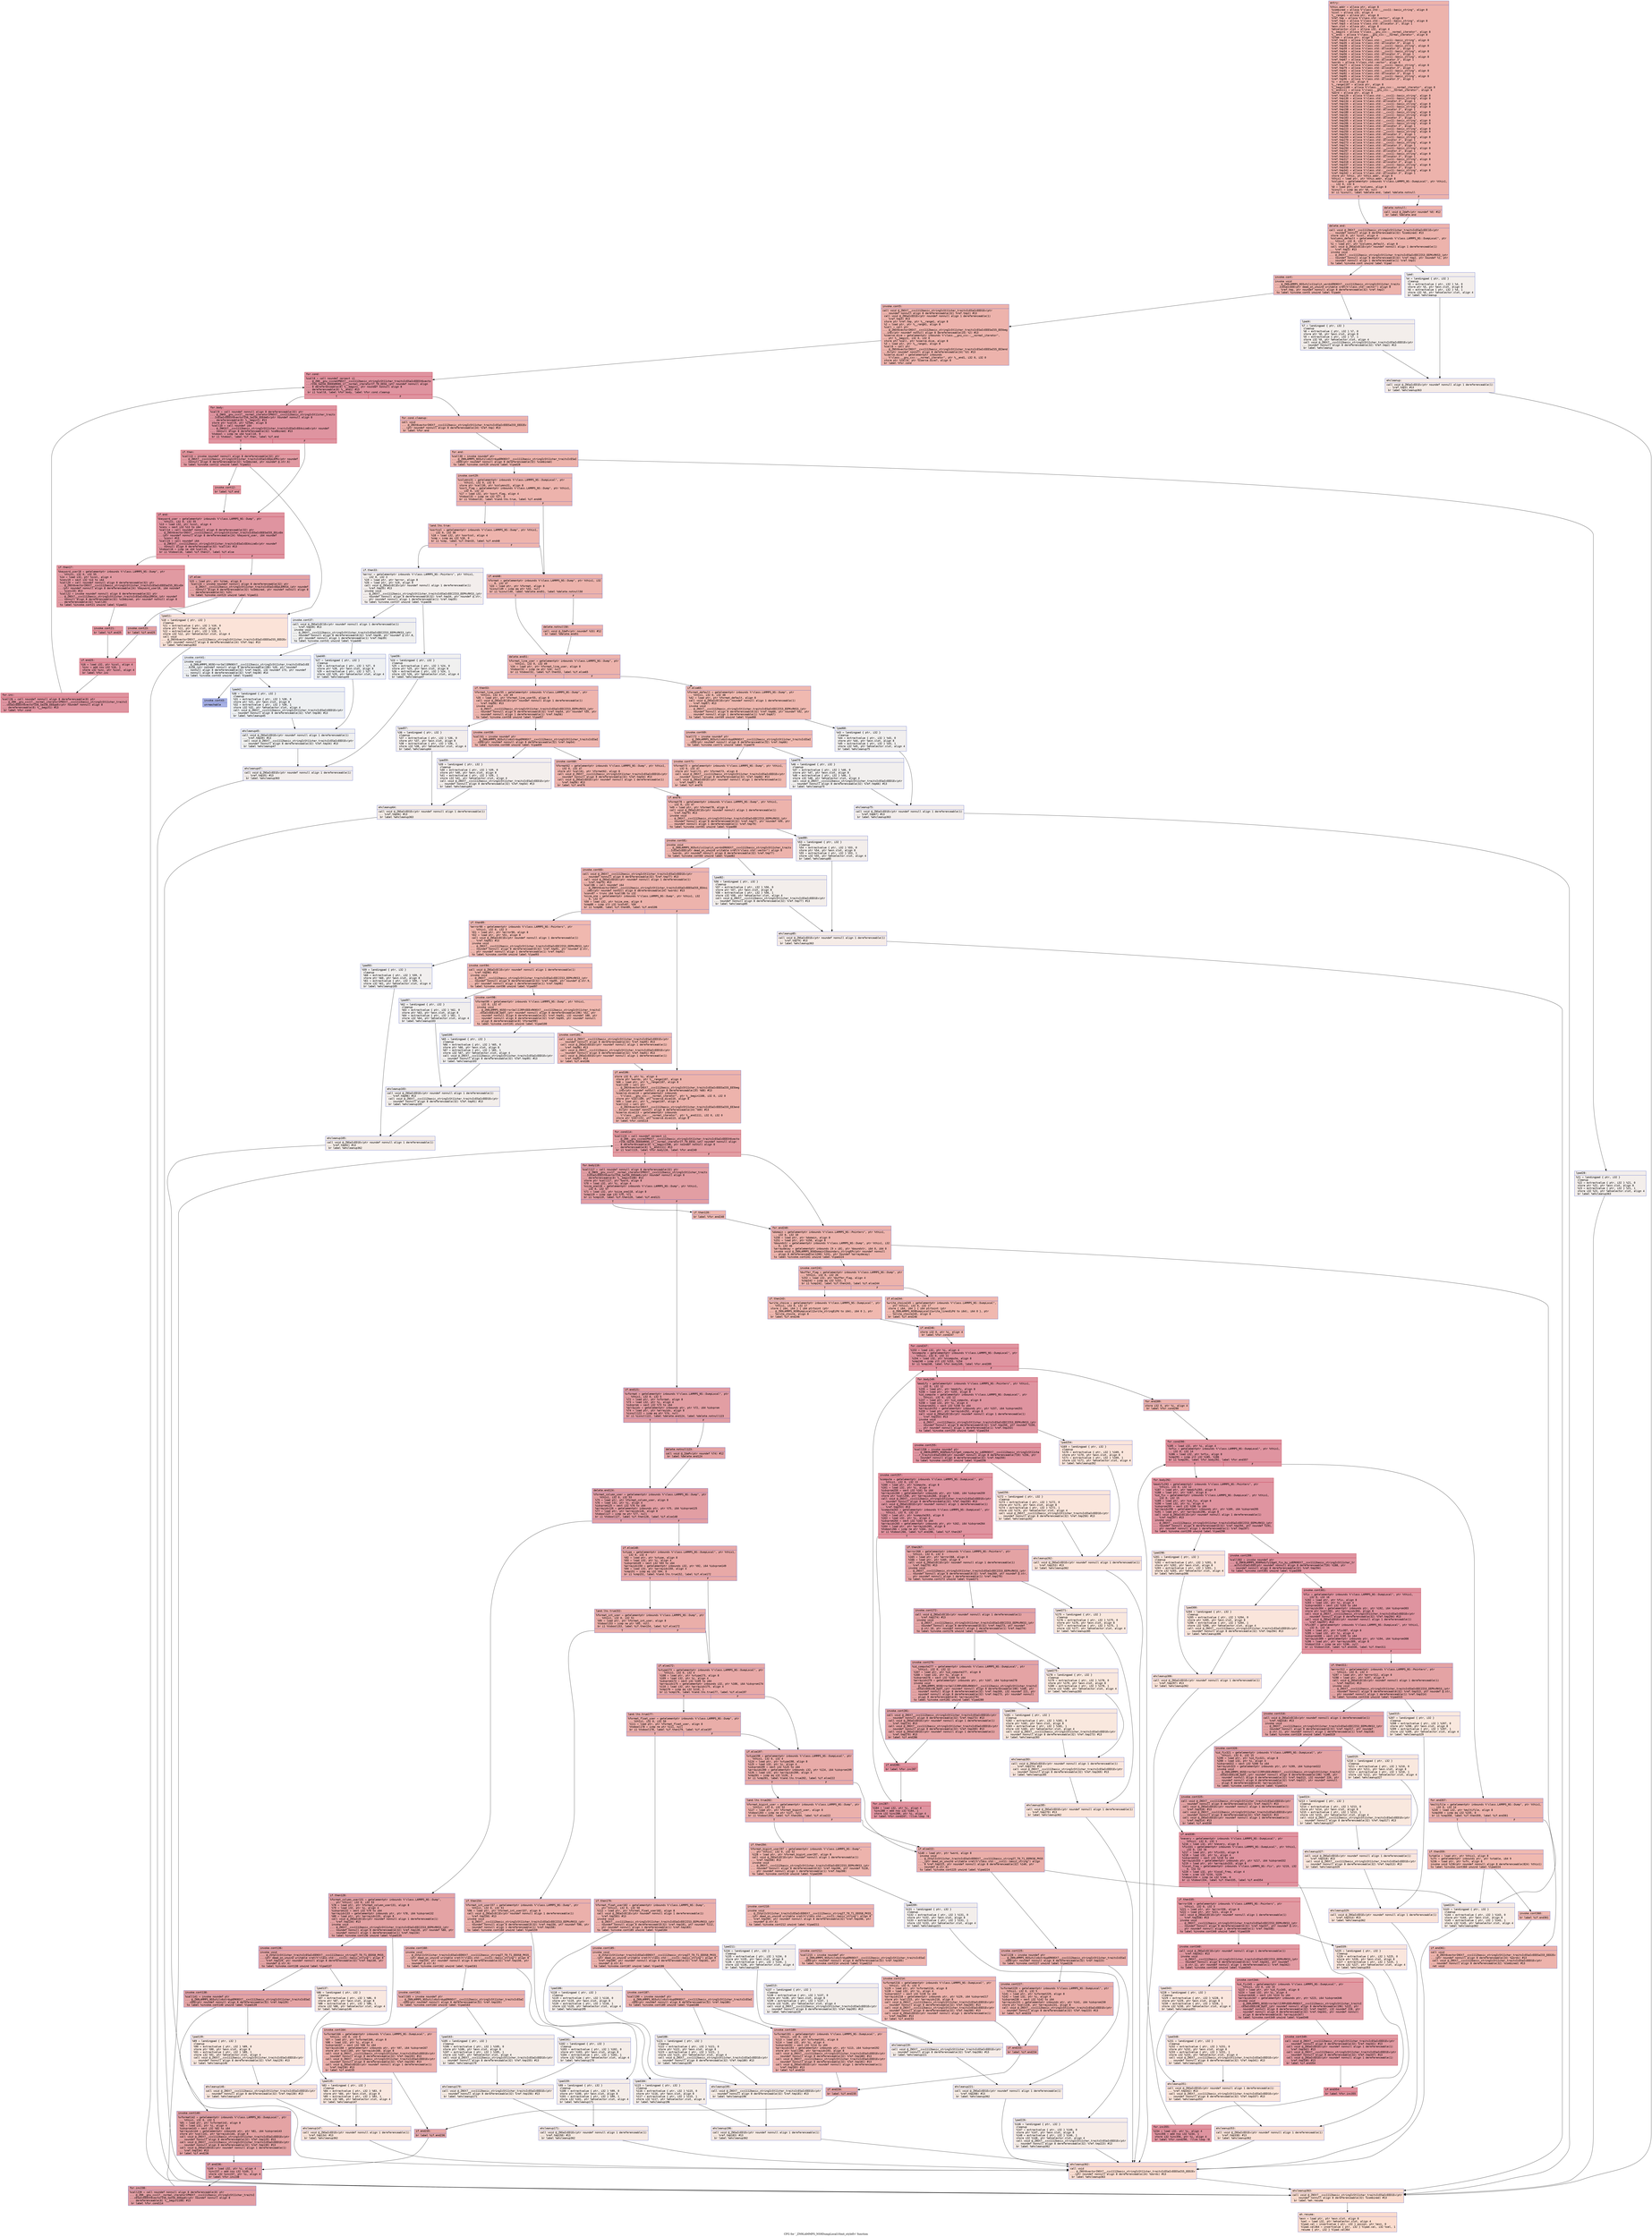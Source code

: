 digraph "CFG for '_ZN9LAMMPS_NS9DumpLocal10init_styleEv' function" {
	label="CFG for '_ZN9LAMMPS_NS9DumpLocal10init_styleEv' function";

	Node0x55e11c5289d0 [shape=record,color="#3d50c3ff", style=filled, fillcolor="#d6524470" fontname="Courier",label="{entry:\l|  %this.addr = alloca ptr, align 8\l  %combined = alloca %\"class.std::__cxx11::basic_string\", align 8\l  %icol = alloca i32, align 4\l  %__range1 = alloca ptr, align 8\l  %ref.tmp = alloca %\"class.std::vector\", align 8\l  %ref.tmp2 = alloca %\"class.std::__cxx11::basic_string\", align 8\l  %ref.tmp3 = alloca %\"class.std::allocator.3\", align 1\l  %exn.slot = alloca ptr, align 8\l  %ehselector.slot = alloca i32, align 4\l  %__begin1 = alloca %\"class.__gnu_cxx::__normal_iterator\", align 8\l  %__end1 = alloca %\"class.__gnu_cxx::__normal_iterator\", align 8\l  %item = alloca ptr, align 8\l  %ref.tmp34 = alloca %\"class.std::__cxx11::basic_string\", align 8\l  %ref.tmp35 = alloca %\"class.std::allocator.3\", align 1\l  %ref.tmp38 = alloca %\"class.std::__cxx11::basic_string\", align 8\l  %ref.tmp39 = alloca %\"class.std::allocator.3\", align 1\l  %ref.tmp54 = alloca %\"class.std::__cxx11::basic_string\", align 8\l  %ref.tmp56 = alloca %\"class.std::allocator.3\", align 1\l  %ref.tmp66 = alloca %\"class.std::__cxx11::basic_string\", align 8\l  %ref.tmp67 = alloca %\"class.std::allocator.3\", align 1\l  %words = alloca %\"class.std::vector\", align 8\l  %ref.tmp77 = alloca %\"class.std::__cxx11::basic_string\", align 8\l  %ref.tmp79 = alloca %\"class.std::allocator.3\", align 1\l  %ref.tmp91 = alloca %\"class.std::__cxx11::basic_string\", align 8\l  %ref.tmp92 = alloca %\"class.std::allocator.3\", align 1\l  %ref.tmp95 = alloca %\"class.std::__cxx11::basic_string\", align 8\l  %ref.tmp96 = alloca %\"class.std::allocator.3\", align 1\l  %i = alloca i32, align 4\l  %__range1107 = alloca ptr, align 8\l  %__begin1108 = alloca %\"class.__gnu_cxx::__normal_iterator\", align 8\l  %__end1111 = alloca %\"class.__gnu_cxx::__normal_iterator\", align 8\l  %word = alloca ptr, align 8\l  %ref.tmp129 = alloca %\"class.std::__cxx11::basic_string\", align 8\l  %ref.tmp130 = alloca %\"class.std::__cxx11::basic_string\", align 8\l  %ref.tmp134 = alloca %\"class.std::allocator.3\", align 1\l  %ref.tmp155 = alloca %\"class.std::__cxx11::basic_string\", align 8\l  %ref.tmp156 = alloca %\"class.std::__cxx11::basic_string\", align 8\l  %ref.tmp158 = alloca %\"class.std::allocator.3\", align 1\l  %ref.tmp180 = alloca %\"class.std::__cxx11::basic_string\", align 8\l  %ref.tmp181 = alloca %\"class.std::__cxx11::basic_string\", align 8\l  %ref.tmp183 = alloca %\"class.std::allocator.3\", align 1\l  %ref.tmp205 = alloca %\"class.std::__cxx11::basic_string\", align 8\l  %ref.tmp206 = alloca %\"class.std::__cxx11::basic_string\", align 8\l  %ref.tmp208 = alloca %\"class.std::allocator.3\", align 1\l  %ref.tmp223 = alloca %\"class.std::__cxx11::basic_string\", align 8\l  %ref.tmp250 = alloca %\"class.std::__cxx11::basic_string\", align 8\l  %ref.tmp253 = alloca %\"class.std::allocator.3\", align 1\l  %ref.tmp269 = alloca %\"class.std::__cxx11::basic_string\", align 8\l  %ref.tmp270 = alloca %\"class.std::allocator.3\", align 1\l  %ref.tmp273 = alloca %\"class.std::__cxx11::basic_string\", align 8\l  %ref.tmp274 = alloca %\"class.std::allocator.3\", align 1\l  %ref.tmp294 = alloca %\"class.std::__cxx11::basic_string\", align 8\l  %ref.tmp297 = alloca %\"class.std::allocator.3\", align 1\l  %ref.tmp313 = alloca %\"class.std::__cxx11::basic_string\", align 8\l  %ref.tmp314 = alloca %\"class.std::allocator.3\", align 1\l  %ref.tmp317 = alloca %\"class.std::__cxx11::basic_string\", align 8\l  %ref.tmp318 = alloca %\"class.std::allocator.3\", align 1\l  %ref.tmp337 = alloca %\"class.std::__cxx11::basic_string\", align 8\l  %ref.tmp338 = alloca %\"class.std::allocator.3\", align 1\l  %ref.tmp341 = alloca %\"class.std::__cxx11::basic_string\", align 8\l  %ref.tmp342 = alloca %\"class.std::allocator.3\", align 1\l  store ptr %this, ptr %this.addr, align 8\l  %this1 = load ptr, ptr %this.addr, align 8\l  %columns = getelementptr inbounds %\"class.LAMMPS_NS::DumpLocal\", ptr %this1,\l... i32 0, i32 6\l  %0 = load ptr, ptr %columns, align 8\l  %isnull = icmp eq ptr %0, null\l  br i1 %isnull, label %delete.end, label %delete.notnull\l|{<s0>T|<s1>F}}"];
	Node0x55e11c5289d0:s0 -> Node0x55e11c52bb00[tooltip="entry -> delete.end\nProbability 37.50%" ];
	Node0x55e11c5289d0:s1 -> Node0x55e11c52bb80[tooltip="entry -> delete.notnull\nProbability 62.50%" ];
	Node0x55e11c52bb80 [shape=record,color="#3d50c3ff", style=filled, fillcolor="#d8564670" fontname="Courier",label="{delete.notnull:\l|  call void @_ZdaPv(ptr noundef %0) #12\l  br label %delete.end\l}"];
	Node0x55e11c52bb80 -> Node0x55e11c52bb00[tooltip="delete.notnull -> delete.end\nProbability 100.00%" ];
	Node0x55e11c52bb00 [shape=record,color="#3d50c3ff", style=filled, fillcolor="#d6524470" fontname="Courier",label="{delete.end:\l|  call void @_ZNSt7__cxx1112basic_stringIcSt11char_traitsIcESaIcEEC1Ev(ptr\l... noundef nonnull align 8 dereferenceable(32) %combined) #13\l  store i32 0, ptr %icol, align 4\l  %columns_default = getelementptr inbounds %\"class.LAMMPS_NS::DumpLocal\", ptr\l... %this1, i32 0, i32 7\l  %1 = load ptr, ptr %columns_default, align 8\l  call void @_ZNSaIcEC1Ev(ptr noundef nonnull align 1 dereferenceable(1)\l... %ref.tmp3) #13\l  invoke void\l... @_ZNSt7__cxx1112basic_stringIcSt11char_traitsIcESaIcEEC2IS3_EEPKcRKS3_(ptr\l... noundef nonnull align 8 dereferenceable(32) %ref.tmp2, ptr noundef %1, ptr\l... noundef nonnull align 1 dereferenceable(1) %ref.tmp3)\l          to label %invoke.cont unwind label %lpad\l}"];
	Node0x55e11c52bb00 -> Node0x55e11c52c300[tooltip="delete.end -> invoke.cont\nProbability 100.00%" ];
	Node0x55e11c52bb00 -> Node0x55e11c52c350[tooltip="delete.end -> lpad\nProbability 0.00%" ];
	Node0x55e11c52c300 [shape=record,color="#3d50c3ff", style=filled, fillcolor="#d6524470" fontname="Courier",label="{invoke.cont:\l|  invoke void\l... @_ZN9LAMMPS_NS5utils11split_wordsERKNSt7__cxx1112basic_stringIcSt11char_traits\l...IcESaIcEEE(ptr dead_on_unwind writable sret(%\"class.std::vector\") align 8\l... %ref.tmp, ptr noundef nonnull align 8 dereferenceable(32) %ref.tmp2)\l          to label %invoke.cont5 unwind label %lpad4\l}"];
	Node0x55e11c52c300 -> Node0x55e11c52c2b0[tooltip="invoke.cont -> invoke.cont5\nProbability 100.00%" ];
	Node0x55e11c52c300 -> Node0x55e11c52c580[tooltip="invoke.cont -> lpad4\nProbability 0.00%" ];
	Node0x55e11c52c2b0 [shape=record,color="#3d50c3ff", style=filled, fillcolor="#d6524470" fontname="Courier",label="{invoke.cont5:\l|  call void @_ZNSt7__cxx1112basic_stringIcSt11char_traitsIcESaIcEED1Ev(ptr\l... noundef nonnull align 8 dereferenceable(32) %ref.tmp2) #13\l  call void @_ZNSaIcED1Ev(ptr noundef nonnull align 1 dereferenceable(1)\l... %ref.tmp3) #13\l  store ptr %ref.tmp, ptr %__range1, align 8\l  %2 = load ptr, ptr %__range1, align 8\l  %call = call ptr\l... @_ZNSt6vectorINSt7__cxx1112basic_stringIcSt11char_traitsIcESaIcEEESaIS5_EE5beg\l...inEv(ptr noundef nonnull align 8 dereferenceable(24) %2) #13\l  %coerce.dive = getelementptr inbounds %\"class.__gnu_cxx::__normal_iterator\",\l... ptr %__begin1, i32 0, i32 0\l  store ptr %call, ptr %coerce.dive, align 8\l  %3 = load ptr, ptr %__range1, align 8\l  %call6 = call ptr\l... @_ZNSt6vectorINSt7__cxx1112basic_stringIcSt11char_traitsIcESaIcEEESaIS5_EE3end\l...Ev(ptr noundef nonnull align 8 dereferenceable(24) %3) #13\l  %coerce.dive7 = getelementptr inbounds\l... %\"class.__gnu_cxx::__normal_iterator\", ptr %__end1, i32 0, i32 0\l  store ptr %call6, ptr %coerce.dive7, align 8\l  br label %for.cond\l}"];
	Node0x55e11c52c2b0 -> Node0x55e11c52d2e0[tooltip="invoke.cont5 -> for.cond\nProbability 100.00%" ];
	Node0x55e11c52d2e0 [shape=record,color="#b70d28ff", style=filled, fillcolor="#b70d2870" fontname="Courier",label="{for.cond:\l|  %call8 = call noundef zeroext i1\l... @_ZN9__gnu_cxxneIPNSt7__cxx1112basic_stringIcSt11char_traitsIcESaIcEEESt6vecto\l...rIS6_SaIS6_EEEEbRKNS_17__normal_iteratorIT_T0_EESG_(ptr noundef nonnull align\l... 8 dereferenceable(8) %__begin1, ptr noundef nonnull align 8\l... dereferenceable(8) %__end1) #13\l  br i1 %call8, label %for.body, label %for.cond.cleanup\l|{<s0>T|<s1>F}}"];
	Node0x55e11c52d2e0:s0 -> Node0x55e11c52d6e0[tooltip="for.cond -> for.body\nProbability 96.88%" ];
	Node0x55e11c52d2e0:s1 -> Node0x55e11c52d7f0[tooltip="for.cond -> for.cond.cleanup\nProbability 3.12%" ];
	Node0x55e11c52d7f0 [shape=record,color="#3d50c3ff", style=filled, fillcolor="#d6524470" fontname="Courier",label="{for.cond.cleanup:\l|  call void\l... @_ZNSt6vectorINSt7__cxx1112basic_stringIcSt11char_traitsIcESaIcEEESaIS5_EED2Ev\l...(ptr noundef nonnull align 8 dereferenceable(24) %ref.tmp) #13\l  br label %for.end\l}"];
	Node0x55e11c52d7f0 -> Node0x55e11c52dc00[tooltip="for.cond.cleanup -> for.end\nProbability 100.00%" ];
	Node0x55e11c52c350 [shape=record,color="#3d50c3ff", style=filled, fillcolor="#e5d8d170" fontname="Courier",label="{lpad:\l|  %4 = landingpad \{ ptr, i32 \}\l          cleanup\l  %5 = extractvalue \{ ptr, i32 \} %4, 0\l  store ptr %5, ptr %exn.slot, align 8\l  %6 = extractvalue \{ ptr, i32 \} %4, 1\l  store i32 %6, ptr %ehselector.slot, align 4\l  br label %ehcleanup\l}"];
	Node0x55e11c52c350 -> Node0x55e11c52deb0[tooltip="lpad -> ehcleanup\nProbability 100.00%" ];
	Node0x55e11c52c580 [shape=record,color="#3d50c3ff", style=filled, fillcolor="#e5d8d170" fontname="Courier",label="{lpad4:\l|  %7 = landingpad \{ ptr, i32 \}\l          cleanup\l  %8 = extractvalue \{ ptr, i32 \} %7, 0\l  store ptr %8, ptr %exn.slot, align 8\l  %9 = extractvalue \{ ptr, i32 \} %7, 1\l  store i32 %9, ptr %ehselector.slot, align 4\l  call void @_ZNSt7__cxx1112basic_stringIcSt11char_traitsIcESaIcEED1Ev(ptr\l... noundef nonnull align 8 dereferenceable(32) %ref.tmp2) #13\l  br label %ehcleanup\l}"];
	Node0x55e11c52c580 -> Node0x55e11c52deb0[tooltip="lpad4 -> ehcleanup\nProbability 100.00%" ];
	Node0x55e11c52deb0 [shape=record,color="#3d50c3ff", style=filled, fillcolor="#ead5c970" fontname="Courier",label="{ehcleanup:\l|  call void @_ZNSaIcED1Ev(ptr noundef nonnull align 1 dereferenceable(1)\l... %ref.tmp3) #13\l  br label %ehcleanup363\l}"];
	Node0x55e11c52deb0 -> Node0x55e11c52e500[tooltip="ehcleanup -> ehcleanup363\nProbability 100.00%" ];
	Node0x55e11c52d6e0 [shape=record,color="#b70d28ff", style=filled, fillcolor="#b70d2870" fontname="Courier",label="{for.body:\l|  %call9 = call noundef nonnull align 8 dereferenceable(32) ptr\l... @_ZNK9__gnu_cxx17__normal_iteratorIPNSt7__cxx1112basic_stringIcSt11char_traits\l...IcESaIcEEESt6vectorIS6_SaIS6_EEEdeEv(ptr noundef nonnull align 8\l... dereferenceable(8) %__begin1) #13\l  store ptr %call9, ptr %item, align 8\l  %call10 = call noundef i64\l... @_ZNKSt7__cxx1112basic_stringIcSt11char_traitsIcESaIcEE4sizeEv(ptr noundef\l... nonnull align 8 dereferenceable(32) %combined) #13\l  %tobool = icmp ne i64 %call10, 0\l  br i1 %tobool, label %if.then, label %if.end\l|{<s0>T|<s1>F}}"];
	Node0x55e11c52d6e0:s0 -> Node0x55e11c52e8f0[tooltip="for.body -> if.then\nProbability 62.50%" ];
	Node0x55e11c52d6e0:s1 -> Node0x55e11c52eba0[tooltip="for.body -> if.end\nProbability 37.50%" ];
	Node0x55e11c52e8f0 [shape=record,color="#b70d28ff", style=filled, fillcolor="#bb1b2c70" fontname="Courier",label="{if.then:\l|  %call13 = invoke noundef nonnull align 8 dereferenceable(32) ptr\l... @_ZNSt7__cxx1112basic_stringIcSt11char_traitsIcESaIcEEpLEPKc(ptr noundef\l... nonnull align 8 dereferenceable(32) %combined, ptr noundef @.str.6)\l          to label %invoke.cont12 unwind label %lpad11\l}"];
	Node0x55e11c52e8f0 -> Node0x55e11c52ed70[tooltip="if.then -> invoke.cont12\nProbability 100.00%" ];
	Node0x55e11c52e8f0 -> Node0x55e11c52edf0[tooltip="if.then -> lpad11\nProbability 0.00%" ];
	Node0x55e11c52ed70 [shape=record,color="#b70d28ff", style=filled, fillcolor="#bb1b2c70" fontname="Courier",label="{invoke.cont12:\l|  br label %if.end\l}"];
	Node0x55e11c52ed70 -> Node0x55e11c52eba0[tooltip="invoke.cont12 -> if.end\nProbability 100.00%" ];
	Node0x55e11c52edf0 [shape=record,color="#3d50c3ff", style=filled, fillcolor="#f6bfa670" fontname="Courier",label="{lpad11:\l|  %10 = landingpad \{ ptr, i32 \}\l          cleanup\l  %11 = extractvalue \{ ptr, i32 \} %10, 0\l  store ptr %11, ptr %exn.slot, align 8\l  %12 = extractvalue \{ ptr, i32 \} %10, 1\l  store i32 %12, ptr %ehselector.slot, align 4\l  call void\l... @_ZNSt6vectorINSt7__cxx1112basic_stringIcSt11char_traitsIcESaIcEEESaIS5_EED2Ev\l...(ptr noundef nonnull align 8 dereferenceable(24) %ref.tmp) #13\l  br label %ehcleanup363\l}"];
	Node0x55e11c52edf0 -> Node0x55e11c52e500[tooltip="lpad11 -> ehcleanup363\nProbability 100.00%" ];
	Node0x55e11c52eba0 [shape=record,color="#b70d28ff", style=filled, fillcolor="#b70d2870" fontname="Courier",label="{if.end:\l|  %keyword_user = getelementptr inbounds %\"class.LAMMPS_NS::Dump\", ptr\l... %this1, i32 0, i32 55\l  %13 = load i32, ptr %icol, align 4\l  %conv = sext i32 %13 to i64\l  %call14 = call noundef nonnull align 8 dereferenceable(32) ptr\l... @_ZNSt6vectorINSt7__cxx1112basic_stringIcSt11char_traitsIcESaIcEEESaIS5_EEixEm\l...(ptr noundef nonnull align 8 dereferenceable(24) %keyword_user, i64 noundef\l... %conv) #13\l  %call15 = call noundef i64\l... @_ZNKSt7__cxx1112basic_stringIcSt11char_traitsIcESaIcEE4sizeEv(ptr noundef\l... nonnull align 8 dereferenceable(32) %call14) #13\l  %tobool16 = icmp ne i64 %call15, 0\l  br i1 %tobool16, label %if.then17, label %if.else\l|{<s0>T|<s1>F}}"];
	Node0x55e11c52eba0:s0 -> Node0x55e11c52f7a0[tooltip="if.end -> if.then17\nProbability 62.50%" ];
	Node0x55e11c52eba0:s1 -> Node0x55e11c52abe0[tooltip="if.end -> if.else\nProbability 37.50%" ];
	Node0x55e11c52f7a0 [shape=record,color="#b70d28ff", style=filled, fillcolor="#bb1b2c70" fontname="Courier",label="{if.then17:\l|  %keyword_user18 = getelementptr inbounds %\"class.LAMMPS_NS::Dump\", ptr\l... %this1, i32 0, i32 55\l  %14 = load i32, ptr %icol, align 4\l  %conv19 = sext i32 %14 to i64\l  %call20 = call noundef nonnull align 8 dereferenceable(32) ptr\l... @_ZNSt6vectorINSt7__cxx1112basic_stringIcSt11char_traitsIcESaIcEEESaIS5_EEixEm\l...(ptr noundef nonnull align 8 dereferenceable(24) %keyword_user18, i64 noundef\l... %conv19) #13\l  %call22 = invoke noundef nonnull align 8 dereferenceable(32) ptr\l... @_ZNSt7__cxx1112basic_stringIcSt11char_traitsIcESaIcEEpLERKS4_(ptr noundef\l... nonnull align 8 dereferenceable(32) %combined, ptr noundef nonnull align 8\l... dereferenceable(32) %call20)\l          to label %invoke.cont21 unwind label %lpad11\l}"];
	Node0x55e11c52f7a0 -> Node0x55e11c52b0c0[tooltip="if.then17 -> invoke.cont21\nProbability 100.00%" ];
	Node0x55e11c52f7a0 -> Node0x55e11c52edf0[tooltip="if.then17 -> lpad11\nProbability 0.00%" ];
	Node0x55e11c52b0c0 [shape=record,color="#b70d28ff", style=filled, fillcolor="#bb1b2c70" fontname="Courier",label="{invoke.cont21:\l|  br label %if.end25\l}"];
	Node0x55e11c52b0c0 -> Node0x55e11c52b070[tooltip="invoke.cont21 -> if.end25\nProbability 100.00%" ];
	Node0x55e11c52abe0 [shape=record,color="#3d50c3ff", style=filled, fillcolor="#c32e3170" fontname="Courier",label="{if.else:\l|  %15 = load ptr, ptr %item, align 8\l  %call24 = invoke noundef nonnull align 8 dereferenceable(32) ptr\l... @_ZNSt7__cxx1112basic_stringIcSt11char_traitsIcESaIcEEpLERKS4_(ptr noundef\l... nonnull align 8 dereferenceable(32) %combined, ptr noundef nonnull align 8\l... dereferenceable(32) %15)\l          to label %invoke.cont23 unwind label %lpad11\l}"];
	Node0x55e11c52abe0 -> Node0x55e11c530920[tooltip="if.else -> invoke.cont23\nProbability 100.00%" ];
	Node0x55e11c52abe0 -> Node0x55e11c52edf0[tooltip="if.else -> lpad11\nProbability 0.00%" ];
	Node0x55e11c530920 [shape=record,color="#3d50c3ff", style=filled, fillcolor="#c32e3170" fontname="Courier",label="{invoke.cont23:\l|  br label %if.end25\l}"];
	Node0x55e11c530920 -> Node0x55e11c52b070[tooltip="invoke.cont23 -> if.end25\nProbability 100.00%" ];
	Node0x55e11c52b070 [shape=record,color="#b70d28ff", style=filled, fillcolor="#b70d2870" fontname="Courier",label="{if.end25:\l|  %16 = load i32, ptr %icol, align 4\l  %inc = add nsw i32 %16, 1\l  store i32 %inc, ptr %icol, align 4\l  br label %for.inc\l}"];
	Node0x55e11c52b070 -> Node0x55e11c5308d0[tooltip="if.end25 -> for.inc\nProbability 100.00%" ];
	Node0x55e11c5308d0 [shape=record,color="#b70d28ff", style=filled, fillcolor="#b70d2870" fontname="Courier",label="{for.inc:\l|  %call26 = call noundef nonnull align 8 dereferenceable(8) ptr\l... @_ZN9__gnu_cxx17__normal_iteratorIPNSt7__cxx1112basic_stringIcSt11char_traitsI\l...cESaIcEEESt6vectorIS6_SaIS6_EEEppEv(ptr noundef nonnull align 8\l... dereferenceable(8) %__begin1) #13\l  br label %for.cond\l}"];
	Node0x55e11c5308d0 -> Node0x55e11c52d2e0[tooltip="for.inc -> for.cond\nProbability 100.00%" ];
	Node0x55e11c52dc00 [shape=record,color="#3d50c3ff", style=filled, fillcolor="#d6524470" fontname="Courier",label="{for.end:\l|  %call30 = invoke noundef ptr\l... @_ZN9LAMMPS_NS5utils6strdupERKNSt7__cxx1112basic_stringIcSt11char_traitsIcESaI\l...cEEE(ptr noundef nonnull align 8 dereferenceable(32) %combined)\l          to label %invoke.cont29 unwind label %lpad28\l}"];
	Node0x55e11c52dc00 -> Node0x55e11c5310c0[tooltip="for.end -> invoke.cont29\nProbability 100.00%" ];
	Node0x55e11c52dc00 -> Node0x55e11c531140[tooltip="for.end -> lpad28\nProbability 0.00%" ];
	Node0x55e11c5310c0 [shape=record,color="#3d50c3ff", style=filled, fillcolor="#d6524470" fontname="Courier",label="{invoke.cont29:\l|  %columns31 = getelementptr inbounds %\"class.LAMMPS_NS::DumpLocal\", ptr\l... %this1, i32 0, i32 6\l  store ptr %call30, ptr %columns31, align 8\l  %sort_flag = getelementptr inbounds %\"class.LAMMPS_NS::Dump\", ptr %this1,\l... i32 0, i32 22\l  %17 = load i32, ptr %sort_flag, align 4\l  %tobool32 = icmp ne i32 %17, 0\l  br i1 %tobool32, label %land.lhs.true, label %if.end48\l|{<s0>T|<s1>F}}"];
	Node0x55e11c5310c0:s0 -> Node0x55e11c531620[tooltip="invoke.cont29 -> land.lhs.true\nProbability 62.50%" ];
	Node0x55e11c5310c0:s1 -> Node0x55e11c5316a0[tooltip="invoke.cont29 -> if.end48\nProbability 37.50%" ];
	Node0x55e11c531620 [shape=record,color="#3d50c3ff", style=filled, fillcolor="#d8564670" fontname="Courier",label="{land.lhs.true:\l|  %sortcol = getelementptr inbounds %\"class.LAMMPS_NS::Dump\", ptr %this1,\l... i32 0, i32 30\l  %18 = load i32, ptr %sortcol, align 4\l  %cmp = icmp eq i32 %18, 0\l  br i1 %cmp, label %if.then33, label %if.end48\l|{<s0>T|<s1>F}}"];
	Node0x55e11c531620:s0 -> Node0x55e11c531a10[tooltip="land.lhs.true -> if.then33\nProbability 0.00%" ];
	Node0x55e11c531620:s1 -> Node0x55e11c5316a0[tooltip="land.lhs.true -> if.end48\nProbability 100.00%" ];
	Node0x55e11c531a10 [shape=record,color="#3d50c3ff", style=filled, fillcolor="#e3d9d370" fontname="Courier",label="{if.then33:\l|  %error = getelementptr inbounds %\"class.LAMMPS_NS::Pointers\", ptr %this1,\l... i32 0, i32 3\l  %19 = load ptr, ptr %error, align 8\l  %20 = load ptr, ptr %19, align 8\l  call void @_ZNSaIcEC1Ev(ptr noundef nonnull align 1 dereferenceable(1)\l... %ref.tmp35) #13\l  invoke void\l... @_ZNSt7__cxx1112basic_stringIcSt11char_traitsIcESaIcEEC2IS3_EEPKcRKS3_(ptr\l... noundef nonnull align 8 dereferenceable(32) %ref.tmp34, ptr noundef @.str,\l... ptr noundef nonnull align 1 dereferenceable(1) %ref.tmp35)\l          to label %invoke.cont37 unwind label %lpad36\l}"];
	Node0x55e11c531a10 -> Node0x55e11c531ea0[tooltip="if.then33 -> invoke.cont37\nProbability 50.00%" ];
	Node0x55e11c531a10 -> Node0x55e11c531f20[tooltip="if.then33 -> lpad36\nProbability 50.00%" ];
	Node0x55e11c531ea0 [shape=record,color="#3d50c3ff", style=filled, fillcolor="#dedcdb70" fontname="Courier",label="{invoke.cont37:\l|  call void @_ZNSaIcEC1Ev(ptr noundef nonnull align 1 dereferenceable(1)\l... %ref.tmp39) #13\l  invoke void\l... @_ZNSt7__cxx1112basic_stringIcSt11char_traitsIcESaIcEEC2IS3_EEPKcRKS3_(ptr\l... noundef nonnull align 8 dereferenceable(32) %ref.tmp38, ptr noundef @.str.8,\l... ptr noundef nonnull align 1 dereferenceable(1) %ref.tmp39)\l          to label %invoke.cont41 unwind label %lpad40\l}"];
	Node0x55e11c531ea0 -> Node0x55e11c532240[tooltip="invoke.cont37 -> invoke.cont41\nProbability 50.00%" ];
	Node0x55e11c531ea0 -> Node0x55e11c532290[tooltip="invoke.cont37 -> lpad40\nProbability 50.00%" ];
	Node0x55e11c532240 [shape=record,color="#3d50c3ff", style=filled, fillcolor="#d9dce170" fontname="Courier",label="{invoke.cont41:\l|  invoke void\l... @_ZN9LAMMPS_NS5Error3allERKNSt7__cxx1112basic_stringIcSt11char_traitsIcESaIcEE\l...EiS8_(ptr noundef nonnull align 8 dereferenceable(196) %20, ptr noundef\l... nonnull align 8 dereferenceable(32) %ref.tmp34, i32 noundef 173, ptr noundef\l... nonnull align 8 dereferenceable(32) %ref.tmp38) #14\l          to label %invoke.cont43 unwind label %lpad42\l}"];
	Node0x55e11c532240 -> Node0x55e11c5321f0[tooltip="invoke.cont41 -> invoke.cont43\nProbability 0.00%" ];
	Node0x55e11c532240 -> Node0x55e11c5325b0[tooltip="invoke.cont41 -> lpad42\nProbability 100.00%" ];
	Node0x55e11c5321f0 [shape=record,color="#3d50c3ff", style=filled, fillcolor="#3d50c370" fontname="Courier",label="{invoke.cont43:\l|  unreachable\l}"];
	Node0x55e11c531140 [shape=record,color="#3d50c3ff", style=filled, fillcolor="#e5d8d170" fontname="Courier",label="{lpad28:\l|  %21 = landingpad \{ ptr, i32 \}\l          cleanup\l  %22 = extractvalue \{ ptr, i32 \} %21, 0\l  store ptr %22, ptr %exn.slot, align 8\l  %23 = extractvalue \{ ptr, i32 \} %21, 1\l  store i32 %23, ptr %ehselector.slot, align 4\l  br label %ehcleanup363\l}"];
	Node0x55e11c531140 -> Node0x55e11c52e500[tooltip="lpad28 -> ehcleanup363\nProbability 100.00%" ];
	Node0x55e11c531f20 [shape=record,color="#3d50c3ff", style=filled, fillcolor="#dedcdb70" fontname="Courier",label="{lpad36:\l|  %24 = landingpad \{ ptr, i32 \}\l          cleanup\l  %25 = extractvalue \{ ptr, i32 \} %24, 0\l  store ptr %25, ptr %exn.slot, align 8\l  %26 = extractvalue \{ ptr, i32 \} %24, 1\l  store i32 %26, ptr %ehselector.slot, align 4\l  br label %ehcleanup47\l}"];
	Node0x55e11c531f20 -> Node0x55e11c532e40[tooltip="lpad36 -> ehcleanup47\nProbability 100.00%" ];
	Node0x55e11c532290 [shape=record,color="#3d50c3ff", style=filled, fillcolor="#d9dce170" fontname="Courier",label="{lpad40:\l|  %27 = landingpad \{ ptr, i32 \}\l          cleanup\l  %28 = extractvalue \{ ptr, i32 \} %27, 0\l  store ptr %28, ptr %exn.slot, align 8\l  %29 = extractvalue \{ ptr, i32 \} %27, 1\l  store i32 %29, ptr %ehselector.slot, align 4\l  br label %ehcleanup45\l}"];
	Node0x55e11c532290 -> Node0x55e11c5331b0[tooltip="lpad40 -> ehcleanup45\nProbability 100.00%" ];
	Node0x55e11c5325b0 [shape=record,color="#3d50c3ff", style=filled, fillcolor="#d9dce170" fontname="Courier",label="{lpad42:\l|  %30 = landingpad \{ ptr, i32 \}\l          cleanup\l  %31 = extractvalue \{ ptr, i32 \} %30, 0\l  store ptr %31, ptr %exn.slot, align 8\l  %32 = extractvalue \{ ptr, i32 \} %30, 1\l  store i32 %32, ptr %ehselector.slot, align 4\l  call void @_ZNSt7__cxx1112basic_stringIcSt11char_traitsIcESaIcEED1Ev(ptr\l... noundef nonnull align 8 dereferenceable(32) %ref.tmp38) #13\l  br label %ehcleanup45\l}"];
	Node0x55e11c5325b0 -> Node0x55e11c5331b0[tooltip="lpad42 -> ehcleanup45\nProbability 100.00%" ];
	Node0x55e11c5331b0 [shape=record,color="#3d50c3ff", style=filled, fillcolor="#dedcdb70" fontname="Courier",label="{ehcleanup45:\l|  call void @_ZNSaIcED1Ev(ptr noundef nonnull align 1 dereferenceable(1)\l... %ref.tmp39) #13\l  call void @_ZNSt7__cxx1112basic_stringIcSt11char_traitsIcESaIcEED1Ev(ptr\l... noundef nonnull align 8 dereferenceable(32) %ref.tmp34) #13\l  br label %ehcleanup47\l}"];
	Node0x55e11c5331b0 -> Node0x55e11c532e40[tooltip="ehcleanup45 -> ehcleanup47\nProbability 100.00%" ];
	Node0x55e11c532e40 [shape=record,color="#3d50c3ff", style=filled, fillcolor="#e3d9d370" fontname="Courier",label="{ehcleanup47:\l|  call void @_ZNSaIcED1Ev(ptr noundef nonnull align 1 dereferenceable(1)\l... %ref.tmp35) #13\l  br label %ehcleanup363\l}"];
	Node0x55e11c532e40 -> Node0x55e11c52e500[tooltip="ehcleanup47 -> ehcleanup363\nProbability 100.00%" ];
	Node0x55e11c5316a0 [shape=record,color="#3d50c3ff", style=filled, fillcolor="#d6524470" fontname="Courier",label="{if.end48:\l|  %format = getelementptr inbounds %\"class.LAMMPS_NS::Dump\", ptr %this1, i32\l... 0, i32 47\l  %33 = load ptr, ptr %format, align 8\l  %isnull49 = icmp eq ptr %33, null\l  br i1 %isnull49, label %delete.end51, label %delete.notnull50\l|{<s0>T|<s1>F}}"];
	Node0x55e11c5316a0:s0 -> Node0x55e11c533cd0[tooltip="if.end48 -> delete.end51\nProbability 37.50%" ];
	Node0x55e11c5316a0:s1 -> Node0x55e11c533d80[tooltip="if.end48 -> delete.notnull50\nProbability 62.50%" ];
	Node0x55e11c533d80 [shape=record,color="#3d50c3ff", style=filled, fillcolor="#d8564670" fontname="Courier",label="{delete.notnull50:\l|  call void @_ZdaPv(ptr noundef %33) #12\l  br label %delete.end51\l}"];
	Node0x55e11c533d80 -> Node0x55e11c533cd0[tooltip="delete.notnull50 -> delete.end51\nProbability 100.00%" ];
	Node0x55e11c533cd0 [shape=record,color="#3d50c3ff", style=filled, fillcolor="#d6524470" fontname="Courier",label="{delete.end51:\l|  %format_line_user = getelementptr inbounds %\"class.LAMMPS_NS::Dump\", ptr\l... %this1, i32 0, i32 49\l  %34 = load ptr, ptr %format_line_user, align 8\l  %tobool52 = icmp ne ptr %34, null\l  br i1 %tobool52, label %if.then53, label %if.else65\l|{<s0>T|<s1>F}}"];
	Node0x55e11c533cd0:s0 -> Node0x55e11c5342b0[tooltip="delete.end51 -> if.then53\nProbability 62.50%" ];
	Node0x55e11c533cd0:s1 -> Node0x55e11c534300[tooltip="delete.end51 -> if.else65\nProbability 37.50%" ];
	Node0x55e11c5342b0 [shape=record,color="#3d50c3ff", style=filled, fillcolor="#d8564670" fontname="Courier",label="{if.then53:\l|  %format_line_user55 = getelementptr inbounds %\"class.LAMMPS_NS::Dump\", ptr\l... %this1, i32 0, i32 49\l  %35 = load ptr, ptr %format_line_user55, align 8\l  call void @_ZNSaIcEC1Ev(ptr noundef nonnull align 1 dereferenceable(1)\l... %ref.tmp56) #13\l  invoke void\l... @_ZNSt7__cxx1112basic_stringIcSt11char_traitsIcESaIcEEC2IS3_EEPKcRKS3_(ptr\l... noundef nonnull align 8 dereferenceable(32) %ref.tmp54, ptr noundef %35, ptr\l... noundef nonnull align 1 dereferenceable(1) %ref.tmp56)\l          to label %invoke.cont58 unwind label %lpad57\l}"];
	Node0x55e11c5342b0 -> Node0x55e11c534760[tooltip="if.then53 -> invoke.cont58\nProbability 100.00%" ];
	Node0x55e11c5342b0 -> Node0x55e11c5347b0[tooltip="if.then53 -> lpad57\nProbability 0.00%" ];
	Node0x55e11c534760 [shape=record,color="#3d50c3ff", style=filled, fillcolor="#d8564670" fontname="Courier",label="{invoke.cont58:\l|  %call61 = invoke noundef ptr\l... @_ZN9LAMMPS_NS5utils6strdupERKNSt7__cxx1112basic_stringIcSt11char_traitsIcESaI\l...cEEE(ptr noundef nonnull align 8 dereferenceable(32) %ref.tmp54)\l          to label %invoke.cont60 unwind label %lpad59\l}"];
	Node0x55e11c534760 -> Node0x55e11c534710[tooltip="invoke.cont58 -> invoke.cont60\nProbability 100.00%" ];
	Node0x55e11c534760 -> Node0x55e11c5349b0[tooltip="invoke.cont58 -> lpad59\nProbability 0.00%" ];
	Node0x55e11c534710 [shape=record,color="#3d50c3ff", style=filled, fillcolor="#d8564670" fontname="Courier",label="{invoke.cont60:\l|  %format62 = getelementptr inbounds %\"class.LAMMPS_NS::Dump\", ptr %this1,\l... i32 0, i32 47\l  store ptr %call61, ptr %format62, align 8\l  call void @_ZNSt7__cxx1112basic_stringIcSt11char_traitsIcESaIcEED1Ev(ptr\l... noundef nonnull align 8 dereferenceable(32) %ref.tmp54) #13\l  call void @_ZNSaIcED1Ev(ptr noundef nonnull align 1 dereferenceable(1)\l... %ref.tmp56) #13\l  br label %if.end76\l}"];
	Node0x55e11c534710 -> Node0x55e11c534eb0[tooltip="invoke.cont60 -> if.end76\nProbability 100.00%" ];
	Node0x55e11c5347b0 [shape=record,color="#3d50c3ff", style=filled, fillcolor="#e3d9d370" fontname="Courier",label="{lpad57:\l|  %36 = landingpad \{ ptr, i32 \}\l          cleanup\l  %37 = extractvalue \{ ptr, i32 \} %36, 0\l  store ptr %37, ptr %exn.slot, align 8\l  %38 = extractvalue \{ ptr, i32 \} %36, 1\l  store i32 %38, ptr %ehselector.slot, align 4\l  br label %ehcleanup64\l}"];
	Node0x55e11c5347b0 -> Node0x55e11c535230[tooltip="lpad57 -> ehcleanup64\nProbability 100.00%" ];
	Node0x55e11c5349b0 [shape=record,color="#3d50c3ff", style=filled, fillcolor="#e3d9d370" fontname="Courier",label="{lpad59:\l|  %39 = landingpad \{ ptr, i32 \}\l          cleanup\l  %40 = extractvalue \{ ptr, i32 \} %39, 0\l  store ptr %40, ptr %exn.slot, align 8\l  %41 = extractvalue \{ ptr, i32 \} %39, 1\l  store i32 %41, ptr %ehselector.slot, align 4\l  call void @_ZNSt7__cxx1112basic_stringIcSt11char_traitsIcESaIcEED1Ev(ptr\l... noundef nonnull align 8 dereferenceable(32) %ref.tmp54) #13\l  br label %ehcleanup64\l}"];
	Node0x55e11c5349b0 -> Node0x55e11c535230[tooltip="lpad59 -> ehcleanup64\nProbability 100.00%" ];
	Node0x55e11c535230 [shape=record,color="#3d50c3ff", style=filled, fillcolor="#e8d6cc70" fontname="Courier",label="{ehcleanup64:\l|  call void @_ZNSaIcED1Ev(ptr noundef nonnull align 1 dereferenceable(1)\l... %ref.tmp56) #13\l  br label %ehcleanup363\l}"];
	Node0x55e11c535230 -> Node0x55e11c52e500[tooltip="ehcleanup64 -> ehcleanup363\nProbability 100.00%" ];
	Node0x55e11c534300 [shape=record,color="#3d50c3ff", style=filled, fillcolor="#de614d70" fontname="Courier",label="{if.else65:\l|  %format_default = getelementptr inbounds %\"class.LAMMPS_NS::Dump\", ptr\l... %this1, i32 0, i32 48\l  %42 = load ptr, ptr %format_default, align 8\l  call void @_ZNSaIcEC1Ev(ptr noundef nonnull align 1 dereferenceable(1)\l... %ref.tmp67) #13\l  invoke void\l... @_ZNSt7__cxx1112basic_stringIcSt11char_traitsIcESaIcEEC2IS3_EEPKcRKS3_(ptr\l... noundef nonnull align 8 dereferenceable(32) %ref.tmp66, ptr noundef %42, ptr\l... noundef nonnull align 1 dereferenceable(1) %ref.tmp67)\l          to label %invoke.cont69 unwind label %lpad68\l}"];
	Node0x55e11c534300 -> Node0x55e11c535b60[tooltip="if.else65 -> invoke.cont69\nProbability 100.00%" ];
	Node0x55e11c534300 -> Node0x55e11c535be0[tooltip="if.else65 -> lpad68\nProbability 0.00%" ];
	Node0x55e11c535b60 [shape=record,color="#3d50c3ff", style=filled, fillcolor="#de614d70" fontname="Courier",label="{invoke.cont69:\l|  %call72 = invoke noundef ptr\l... @_ZN9LAMMPS_NS5utils6strdupERKNSt7__cxx1112basic_stringIcSt11char_traitsIcESaI\l...cEEE(ptr noundef nonnull align 8 dereferenceable(32) %ref.tmp66)\l          to label %invoke.cont71 unwind label %lpad70\l}"];
	Node0x55e11c535b60 -> Node0x55e11c535b10[tooltip="invoke.cont69 -> invoke.cont71\nProbability 100.00%" ];
	Node0x55e11c535b60 -> Node0x55e11c535e10[tooltip="invoke.cont69 -> lpad70\nProbability 0.00%" ];
	Node0x55e11c535b10 [shape=record,color="#3d50c3ff", style=filled, fillcolor="#de614d70" fontname="Courier",label="{invoke.cont71:\l|  %format73 = getelementptr inbounds %\"class.LAMMPS_NS::Dump\", ptr %this1,\l... i32 0, i32 47\l  store ptr %call72, ptr %format73, align 8\l  call void @_ZNSt7__cxx1112basic_stringIcSt11char_traitsIcESaIcEED1Ev(ptr\l... noundef nonnull align 8 dereferenceable(32) %ref.tmp66) #13\l  call void @_ZNSaIcED1Ev(ptr noundef nonnull align 1 dereferenceable(1)\l... %ref.tmp67) #13\l  br label %if.end76\l}"];
	Node0x55e11c535b10 -> Node0x55e11c534eb0[tooltip="invoke.cont71 -> if.end76\nProbability 100.00%" ];
	Node0x55e11c535be0 [shape=record,color="#3d50c3ff", style=filled, fillcolor="#e0dbd870" fontname="Courier",label="{lpad68:\l|  %43 = landingpad \{ ptr, i32 \}\l          cleanup\l  %44 = extractvalue \{ ptr, i32 \} %43, 0\l  store ptr %44, ptr %exn.slot, align 8\l  %45 = extractvalue \{ ptr, i32 \} %43, 1\l  store i32 %45, ptr %ehselector.slot, align 4\l  br label %ehcleanup75\l}"];
	Node0x55e11c535be0 -> Node0x55e11c536640[tooltip="lpad68 -> ehcleanup75\nProbability 100.00%" ];
	Node0x55e11c535e10 [shape=record,color="#3d50c3ff", style=filled, fillcolor="#e0dbd870" fontname="Courier",label="{lpad70:\l|  %46 = landingpad \{ ptr, i32 \}\l          cleanup\l  %47 = extractvalue \{ ptr, i32 \} %46, 0\l  store ptr %47, ptr %exn.slot, align 8\l  %48 = extractvalue \{ ptr, i32 \} %46, 1\l  store i32 %48, ptr %ehselector.slot, align 4\l  call void @_ZNSt7__cxx1112basic_stringIcSt11char_traitsIcESaIcEED1Ev(ptr\l... noundef nonnull align 8 dereferenceable(32) %ref.tmp66) #13\l  br label %ehcleanup75\l}"];
	Node0x55e11c535e10 -> Node0x55e11c536640[tooltip="lpad70 -> ehcleanup75\nProbability 100.00%" ];
	Node0x55e11c536640 [shape=record,color="#3d50c3ff", style=filled, fillcolor="#e3d9d370" fontname="Courier",label="{ehcleanup75:\l|  call void @_ZNSaIcED1Ev(ptr noundef nonnull align 1 dereferenceable(1)\l... %ref.tmp67) #13\l  br label %ehcleanup363\l}"];
	Node0x55e11c536640 -> Node0x55e11c52e500[tooltip="ehcleanup75 -> ehcleanup363\nProbability 100.00%" ];
	Node0x55e11c534eb0 [shape=record,color="#3d50c3ff", style=filled, fillcolor="#d6524470" fontname="Courier",label="{if.end76:\l|  %format78 = getelementptr inbounds %\"class.LAMMPS_NS::Dump\", ptr %this1,\l... i32 0, i32 47\l  %49 = load ptr, ptr %format78, align 8\l  call void @_ZNSaIcEC1Ev(ptr noundef nonnull align 1 dereferenceable(1)\l... %ref.tmp79) #13\l  invoke void\l... @_ZNSt7__cxx1112basic_stringIcSt11char_traitsIcESaIcEEC2IS3_EEPKcRKS3_(ptr\l... noundef nonnull align 8 dereferenceable(32) %ref.tmp77, ptr noundef %49, ptr\l... noundef nonnull align 1 dereferenceable(1) %ref.tmp79)\l          to label %invoke.cont81 unwind label %lpad80\l}"];
	Node0x55e11c534eb0 -> Node0x55e11c537780[tooltip="if.end76 -> invoke.cont81\nProbability 100.00%" ];
	Node0x55e11c534eb0 -> Node0x55e11c537800[tooltip="if.end76 -> lpad80\nProbability 0.00%" ];
	Node0x55e11c537780 [shape=record,color="#3d50c3ff", style=filled, fillcolor="#d6524470" fontname="Courier",label="{invoke.cont81:\l|  invoke void\l... @_ZN9LAMMPS_NS5utils11split_wordsERKNSt7__cxx1112basic_stringIcSt11char_traits\l...IcESaIcEEE(ptr dead_on_unwind writable sret(%\"class.std::vector\") align 8\l... %words, ptr noundef nonnull align 8 dereferenceable(32) %ref.tmp77)\l          to label %invoke.cont83 unwind label %lpad82\l}"];
	Node0x55e11c537780 -> Node0x55e11c537730[tooltip="invoke.cont81 -> invoke.cont83\nProbability 100.00%" ];
	Node0x55e11c537780 -> Node0x55e11c537a30[tooltip="invoke.cont81 -> lpad82\nProbability 0.00%" ];
	Node0x55e11c537730 [shape=record,color="#3d50c3ff", style=filled, fillcolor="#d6524470" fontname="Courier",label="{invoke.cont83:\l|  call void @_ZNSt7__cxx1112basic_stringIcSt11char_traitsIcESaIcEED1Ev(ptr\l... noundef nonnull align 8 dereferenceable(32) %ref.tmp77) #13\l  call void @_ZNSaIcED1Ev(ptr noundef nonnull align 1 dereferenceable(1)\l... %ref.tmp79) #13\l  %call86 = call noundef i64\l... @_ZNKSt6vectorINSt7__cxx1112basic_stringIcSt11char_traitsIcESaIcEEESaIS5_EE4si\l...zeEv(ptr noundef nonnull align 8 dereferenceable(24) %words) #13\l  %conv87 = trunc i64 %call86 to i32\l  %size_one = getelementptr inbounds %\"class.LAMMPS_NS::Dump\", ptr %this1, i32\l... 0, i32 57\l  %50 = load i32, ptr %size_one, align 8\l  %cmp88 = icmp slt i32 %conv87, %50\l  br i1 %cmp88, label %if.then89, label %if.end106\l|{<s0>T|<s1>F}}"];
	Node0x55e11c537730:s0 -> Node0x55e11c5381b0[tooltip="invoke.cont83 -> if.then89\nProbability 50.00%" ];
	Node0x55e11c537730:s1 -> Node0x55e11c538230[tooltip="invoke.cont83 -> if.end106\nProbability 50.00%" ];
	Node0x55e11c5381b0 [shape=record,color="#3d50c3ff", style=filled, fillcolor="#dc5d4a70" fontname="Courier",label="{if.then89:\l|  %error90 = getelementptr inbounds %\"class.LAMMPS_NS::Pointers\", ptr\l... %this1, i32 0, i32 3\l  %51 = load ptr, ptr %error90, align 8\l  %52 = load ptr, ptr %51, align 8\l  call void @_ZNSaIcEC1Ev(ptr noundef nonnull align 1 dereferenceable(1)\l... %ref.tmp92) #13\l  invoke void\l... @_ZNSt7__cxx1112basic_stringIcSt11char_traitsIcESaIcEEC2IS3_EEPKcRKS3_(ptr\l... noundef nonnull align 8 dereferenceable(32) %ref.tmp91, ptr noundef @.str,\l... ptr noundef nonnull align 1 dereferenceable(1) %ref.tmp92)\l          to label %invoke.cont94 unwind label %lpad93\l}"];
	Node0x55e11c5381b0 -> Node0x55e11c5386c0[tooltip="if.then89 -> invoke.cont94\nProbability 100.00%" ];
	Node0x55e11c5381b0 -> Node0x55e11c538740[tooltip="if.then89 -> lpad93\nProbability 0.00%" ];
	Node0x55e11c5386c0 [shape=record,color="#3d50c3ff", style=filled, fillcolor="#dc5d4a70" fontname="Courier",label="{invoke.cont94:\l|  call void @_ZNSaIcEC1Ev(ptr noundef nonnull align 1 dereferenceable(1)\l... %ref.tmp96) #13\l  invoke void\l... @_ZNSt7__cxx1112basic_stringIcSt11char_traitsIcESaIcEEC2IS3_EEPKcRKS3_(ptr\l... noundef nonnull align 8 dereferenceable(32) %ref.tmp95, ptr noundef @.str.9,\l... ptr noundef nonnull align 1 dereferenceable(1) %ref.tmp96)\l          to label %invoke.cont98 unwind label %lpad97\l}"];
	Node0x55e11c5386c0 -> Node0x55e11c538ac0[tooltip="invoke.cont94 -> invoke.cont98\nProbability 100.00%" ];
	Node0x55e11c5386c0 -> Node0x55e11c538b10[tooltip="invoke.cont94 -> lpad97\nProbability 0.00%" ];
	Node0x55e11c538ac0 [shape=record,color="#3d50c3ff", style=filled, fillcolor="#dc5d4a70" fontname="Courier",label="{invoke.cont98:\l|  %format99 = getelementptr inbounds %\"class.LAMMPS_NS::Dump\", ptr %this1,\l... i32 0, i32 47\l  invoke void\l... @_ZN9LAMMPS_NS5Error3allIJRPcEEEvRKNSt7__cxx1112basic_stringIcSt11char_traitsI\l...cESaIcEEEiSB_DpOT_(ptr noundef nonnull align 8 dereferenceable(196) %52, ptr\l... noundef nonnull align 8 dereferenceable(32) %ref.tmp91, i32 noundef 188, ptr\l... noundef nonnull align 8 dereferenceable(32) %ref.tmp95, ptr noundef nonnull\l... align 8 dereferenceable(8) %format99)\l          to label %invoke.cont101 unwind label %lpad100\l}"];
	Node0x55e11c538ac0 -> Node0x55e11c538a70[tooltip="invoke.cont98 -> invoke.cont101\nProbability 100.00%" ];
	Node0x55e11c538ac0 -> Node0x55e11c538f30[tooltip="invoke.cont98 -> lpad100\nProbability 0.00%" ];
	Node0x55e11c538a70 [shape=record,color="#3d50c3ff", style=filled, fillcolor="#dc5d4a70" fontname="Courier",label="{invoke.cont101:\l|  call void @_ZNSt7__cxx1112basic_stringIcSt11char_traitsIcESaIcEED1Ev(ptr\l... noundef nonnull align 8 dereferenceable(32) %ref.tmp95) #13\l  call void @_ZNSaIcED1Ev(ptr noundef nonnull align 1 dereferenceable(1)\l... %ref.tmp96) #13\l  call void @_ZNSt7__cxx1112basic_stringIcSt11char_traitsIcESaIcEED1Ev(ptr\l... noundef nonnull align 8 dereferenceable(32) %ref.tmp91) #13\l  call void @_ZNSaIcED1Ev(ptr noundef nonnull align 1 dereferenceable(1)\l... %ref.tmp92) #13\l  br label %if.end106\l}"];
	Node0x55e11c538a70 -> Node0x55e11c538230[tooltip="invoke.cont101 -> if.end106\nProbability 100.00%" ];
	Node0x55e11c537800 [shape=record,color="#3d50c3ff", style=filled, fillcolor="#e5d8d170" fontname="Courier",label="{lpad80:\l|  %53 = landingpad \{ ptr, i32 \}\l          cleanup\l  %54 = extractvalue \{ ptr, i32 \} %53, 0\l  store ptr %54, ptr %exn.slot, align 8\l  %55 = extractvalue \{ ptr, i32 \} %53, 1\l  store i32 %55, ptr %ehselector.slot, align 4\l  br label %ehcleanup85\l}"];
	Node0x55e11c537800 -> Node0x55e11c5398d0[tooltip="lpad80 -> ehcleanup85\nProbability 100.00%" ];
	Node0x55e11c537a30 [shape=record,color="#3d50c3ff", style=filled, fillcolor="#e5d8d170" fontname="Courier",label="{lpad82:\l|  %56 = landingpad \{ ptr, i32 \}\l          cleanup\l  %57 = extractvalue \{ ptr, i32 \} %56, 0\l  store ptr %57, ptr %exn.slot, align 8\l  %58 = extractvalue \{ ptr, i32 \} %56, 1\l  store i32 %58, ptr %ehselector.slot, align 4\l  call void @_ZNSt7__cxx1112basic_stringIcSt11char_traitsIcESaIcEED1Ev(ptr\l... noundef nonnull align 8 dereferenceable(32) %ref.tmp77) #13\l  br label %ehcleanup85\l}"];
	Node0x55e11c537a30 -> Node0x55e11c5398d0[tooltip="lpad82 -> ehcleanup85\nProbability 100.00%" ];
	Node0x55e11c5398d0 [shape=record,color="#3d50c3ff", style=filled, fillcolor="#ead5c970" fontname="Courier",label="{ehcleanup85:\l|  call void @_ZNSaIcED1Ev(ptr noundef nonnull align 1 dereferenceable(1)\l... %ref.tmp79) #13\l  br label %ehcleanup363\l}"];
	Node0x55e11c5398d0 -> Node0x55e11c52e500[tooltip="ehcleanup85 -> ehcleanup363\nProbability 100.00%" ];
	Node0x55e11c538740 [shape=record,color="#3d50c3ff", style=filled, fillcolor="#e0dbd870" fontname="Courier",label="{lpad93:\l|  %59 = landingpad \{ ptr, i32 \}\l          cleanup\l  %60 = extractvalue \{ ptr, i32 \} %59, 0\l  store ptr %60, ptr %exn.slot, align 8\l  %61 = extractvalue \{ ptr, i32 \} %59, 1\l  store i32 %61, ptr %ehselector.slot, align 4\l  br label %ehcleanup105\l}"];
	Node0x55e11c538740 -> Node0x55e11c53a150[tooltip="lpad93 -> ehcleanup105\nProbability 100.00%" ];
	Node0x55e11c538b10 [shape=record,color="#3d50c3ff", style=filled, fillcolor="#e0dbd870" fontname="Courier",label="{lpad97:\l|  %62 = landingpad \{ ptr, i32 \}\l          cleanup\l  %63 = extractvalue \{ ptr, i32 \} %62, 0\l  store ptr %63, ptr %exn.slot, align 8\l  %64 = extractvalue \{ ptr, i32 \} %62, 1\l  store i32 %64, ptr %ehselector.slot, align 4\l  br label %ehcleanup103\l}"];
	Node0x55e11c538b10 -> Node0x55e11c53a4c0[tooltip="lpad97 -> ehcleanup103\nProbability 100.00%" ];
	Node0x55e11c538f30 [shape=record,color="#3d50c3ff", style=filled, fillcolor="#e0dbd870" fontname="Courier",label="{lpad100:\l|  %65 = landingpad \{ ptr, i32 \}\l          cleanup\l  %66 = extractvalue \{ ptr, i32 \} %65, 0\l  store ptr %66, ptr %exn.slot, align 8\l  %67 = extractvalue \{ ptr, i32 \} %65, 1\l  store i32 %67, ptr %ehselector.slot, align 4\l  call void @_ZNSt7__cxx1112basic_stringIcSt11char_traitsIcESaIcEED1Ev(ptr\l... noundef nonnull align 8 dereferenceable(32) %ref.tmp95) #13\l  br label %ehcleanup103\l}"];
	Node0x55e11c538f30 -> Node0x55e11c53a4c0[tooltip="lpad100 -> ehcleanup103\nProbability 100.00%" ];
	Node0x55e11c53a4c0 [shape=record,color="#3d50c3ff", style=filled, fillcolor="#e5d8d170" fontname="Courier",label="{ehcleanup103:\l|  call void @_ZNSaIcED1Ev(ptr noundef nonnull align 1 dereferenceable(1)\l... %ref.tmp96) #13\l  call void @_ZNSt7__cxx1112basic_stringIcSt11char_traitsIcESaIcEED1Ev(ptr\l... noundef nonnull align 8 dereferenceable(32) %ref.tmp91) #13\l  br label %ehcleanup105\l}"];
	Node0x55e11c53a4c0 -> Node0x55e11c53a150[tooltip="ehcleanup103 -> ehcleanup105\nProbability 100.00%" ];
	Node0x55e11c53a150 [shape=record,color="#3d50c3ff", style=filled, fillcolor="#e8d6cc70" fontname="Courier",label="{ehcleanup105:\l|  call void @_ZNSaIcED1Ev(ptr noundef nonnull align 1 dereferenceable(1)\l... %ref.tmp92) #13\l  br label %ehcleanup362\l}"];
	Node0x55e11c53a150 -> Node0x55e11c53add0[tooltip="ehcleanup105 -> ehcleanup362\nProbability 100.00%" ];
	Node0x55e11c538230 [shape=record,color="#3d50c3ff", style=filled, fillcolor="#d6524470" fontname="Courier",label="{if.end106:\l|  store i32 0, ptr %i, align 4\l  store ptr %words, ptr %__range1107, align 8\l  %68 = load ptr, ptr %__range1107, align 8\l  %call109 = call ptr\l... @_ZNSt6vectorINSt7__cxx1112basic_stringIcSt11char_traitsIcESaIcEEESaIS5_EE5beg\l...inEv(ptr noundef nonnull align 8 dereferenceable(24) %68) #13\l  %coerce.dive110 = getelementptr inbounds\l... %\"class.__gnu_cxx::__normal_iterator\", ptr %__begin1108, i32 0, i32 0\l  store ptr %call109, ptr %coerce.dive110, align 8\l  %69 = load ptr, ptr %__range1107, align 8\l  %call112 = call ptr\l... @_ZNSt6vectorINSt7__cxx1112basic_stringIcSt11char_traitsIcESaIcEEESaIS5_EE3end\l...Ev(ptr noundef nonnull align 8 dereferenceable(24) %69) #13\l  %coerce.dive113 = getelementptr inbounds\l... %\"class.__gnu_cxx::__normal_iterator\", ptr %__end1111, i32 0, i32 0\l  store ptr %call112, ptr %coerce.dive113, align 8\l  br label %for.cond114\l}"];
	Node0x55e11c538230 -> Node0x55e11c53b630[tooltip="if.end106 -> for.cond114\nProbability 100.00%" ];
	Node0x55e11c53b630 [shape=record,color="#b70d28ff", style=filled, fillcolor="#be242e70" fontname="Courier",label="{for.cond114:\l|  %call115 = call noundef zeroext i1\l... @_ZN9__gnu_cxxneIPNSt7__cxx1112basic_stringIcSt11char_traitsIcESaIcEEESt6vecto\l...rIS6_SaIS6_EEEEbRKNS_17__normal_iteratorIT_T0_EESG_(ptr noundef nonnull align\l... 8 dereferenceable(8) %__begin1108, ptr noundef nonnull align 8\l... dereferenceable(8) %__end1111) #13\l  br i1 %call115, label %for.body116, label %for.end240\l|{<s0>T|<s1>F}}"];
	Node0x55e11c53b630:s0 -> Node0x55e11c53b9b0[tooltip="for.cond114 -> for.body116\nProbability 96.88%" ];
	Node0x55e11c53b630:s1 -> Node0x55e11c53ba30[tooltip="for.cond114 -> for.end240\nProbability 3.12%" ];
	Node0x55e11c53b9b0 [shape=record,color="#3d50c3ff", style=filled, fillcolor="#be242e70" fontname="Courier",label="{for.body116:\l|  %call117 = call noundef nonnull align 8 dereferenceable(32) ptr\l... @_ZNK9__gnu_cxx17__normal_iteratorIPNSt7__cxx1112basic_stringIcSt11char_traits\l...IcESaIcEEESt6vectorIS6_SaIS6_EEEdeEv(ptr noundef nonnull align 8\l... dereferenceable(8) %__begin1108) #13\l  store ptr %call117, ptr %word, align 8\l  %70 = load i32, ptr %i, align 4\l  %size_one118 = getelementptr inbounds %\"class.LAMMPS_NS::Dump\", ptr %this1,\l... i32 0, i32 57\l  %71 = load i32, ptr %size_one118, align 8\l  %cmp119 = icmp sge i32 %70, %71\l  br i1 %cmp119, label %if.then120, label %if.end121\l|{<s0>T|<s1>F}}"];
	Node0x55e11c53b9b0:s0 -> Node0x55e11c53bf20[tooltip="for.body116 -> if.then120\nProbability 3.12%" ];
	Node0x55e11c53b9b0:s1 -> Node0x55e11c53bfa0[tooltip="for.body116 -> if.end121\nProbability 96.88%" ];
	Node0x55e11c53bf20 [shape=record,color="#3d50c3ff", style=filled, fillcolor="#dc5d4a70" fontname="Courier",label="{if.then120:\l|  br label %for.end240\l}"];
	Node0x55e11c53bf20 -> Node0x55e11c53ba30[tooltip="if.then120 -> for.end240\nProbability 100.00%" ];
	Node0x55e11c53bfa0 [shape=record,color="#3d50c3ff", style=filled, fillcolor="#be242e70" fontname="Courier",label="{if.end121:\l|  %vformat = getelementptr inbounds %\"class.LAMMPS_NS::DumpLocal\", ptr\l... %this1, i32 0, i32 5\l  %72 = load ptr, ptr %vformat, align 8\l  %73 = load i32, ptr %i, align 4\l  %idxprom = sext i32 %73 to i64\l  %arrayidx = getelementptr inbounds ptr, ptr %72, i64 %idxprom\l  %74 = load ptr, ptr %arrayidx, align 8\l  %isnull122 = icmp eq ptr %74, null\l  br i1 %isnull122, label %delete.end124, label %delete.notnull123\l|{<s0>T|<s1>F}}"];
	Node0x55e11c53bfa0:s0 -> Node0x55e11c52fb40[tooltip="if.end121 -> delete.end124\nProbability 37.50%" ];
	Node0x55e11c53bfa0:s1 -> Node0x55e11c52fbf0[tooltip="if.end121 -> delete.notnull123\nProbability 62.50%" ];
	Node0x55e11c52fbf0 [shape=record,color="#3d50c3ff", style=filled, fillcolor="#c32e3170" fontname="Courier",label="{delete.notnull123:\l|  call void @_ZdaPv(ptr noundef %74) #12\l  br label %delete.end124\l}"];
	Node0x55e11c52fbf0 -> Node0x55e11c52fb40[tooltip="delete.notnull123 -> delete.end124\nProbability 100.00%" ];
	Node0x55e11c52fb40 [shape=record,color="#3d50c3ff", style=filled, fillcolor="#be242e70" fontname="Courier",label="{delete.end124:\l|  %format_column_user = getelementptr inbounds %\"class.LAMMPS_NS::Dump\", ptr\l... %this1, i32 0, i32 53\l  %75 = load ptr, ptr %format_column_user, align 8\l  %76 = load i32, ptr %i, align 4\l  %idxprom125 = sext i32 %76 to i64\l  %arrayidx126 = getelementptr inbounds ptr, ptr %75, i64 %idxprom125\l  %77 = load ptr, ptr %arrayidx126, align 8\l  %tobool127 = icmp ne ptr %77, null\l  br i1 %tobool127, label %if.then128, label %if.else148\l|{<s0>T|<s1>F}}"];
	Node0x55e11c52fb40:s0 -> Node0x55e11c530360[tooltip="delete.end124 -> if.then128\nProbability 62.50%" ];
	Node0x55e11c52fb40:s1 -> Node0x55e11c5303e0[tooltip="delete.end124 -> if.else148\nProbability 37.50%" ];
	Node0x55e11c530360 [shape=record,color="#3d50c3ff", style=filled, fillcolor="#c32e3170" fontname="Courier",label="{if.then128:\l|  %format_column_user131 = getelementptr inbounds %\"class.LAMMPS_NS::Dump\",\l... ptr %this1, i32 0, i32 53\l  %78 = load ptr, ptr %format_column_user131, align 8\l  %79 = load i32, ptr %i, align 4\l  %idxprom132 = sext i32 %79 to i64\l  %arrayidx133 = getelementptr inbounds ptr, ptr %78, i64 %idxprom132\l  %80 = load ptr, ptr %arrayidx133, align 8\l  call void @_ZNSaIcEC1Ev(ptr noundef nonnull align 1 dereferenceable(1)\l... %ref.tmp134) #13\l  invoke void\l... @_ZNSt7__cxx1112basic_stringIcSt11char_traitsIcESaIcEEC2IS3_EEPKcRKS3_(ptr\l... noundef nonnull align 8 dereferenceable(32) %ref.tmp130, ptr noundef %80, ptr\l... noundef nonnull align 1 dereferenceable(1) %ref.tmp134)\l          to label %invoke.cont136 unwind label %lpad135\l}"];
	Node0x55e11c530360 -> Node0x55e11c53e0b0[tooltip="if.then128 -> invoke.cont136\nProbability 100.00%" ];
	Node0x55e11c530360 -> Node0x55e11c53e130[tooltip="if.then128 -> lpad135\nProbability 0.00%" ];
	Node0x55e11c53e0b0 [shape=record,color="#3d50c3ff", style=filled, fillcolor="#c32e3170" fontname="Courier",label="{invoke.cont136:\l|  invoke void\l... @_ZStplIcSt11char_traitsIcESaIcEENSt7__cxx1112basic_stringIT_T0_T1_EEOS8_PKS5_\l...(ptr dead_on_unwind writable sret(%\"class.std::__cxx11::basic_string\") align 8\l... %ref.tmp129, ptr noundef nonnull align 8 dereferenceable(32) %ref.tmp130, ptr\l... noundef @.str.6)\l          to label %invoke.cont138 unwind label %lpad137\l}"];
	Node0x55e11c53e0b0 -> Node0x55e11c53e060[tooltip="invoke.cont136 -> invoke.cont138\nProbability 100.00%" ];
	Node0x55e11c53e0b0 -> Node0x55e11c53e480[tooltip="invoke.cont136 -> lpad137\nProbability 0.00%" ];
	Node0x55e11c53e060 [shape=record,color="#3d50c3ff", style=filled, fillcolor="#c32e3170" fontname="Courier",label="{invoke.cont138:\l|  %call141 = invoke noundef ptr\l... @_ZN9LAMMPS_NS5utils6strdupERKNSt7__cxx1112basic_stringIcSt11char_traitsIcESaI\l...cEEE(ptr noundef nonnull align 8 dereferenceable(32) %ref.tmp129)\l          to label %invoke.cont140 unwind label %lpad139\l}"];
	Node0x55e11c53e060 -> Node0x55e11c53e800[tooltip="invoke.cont138 -> invoke.cont140\nProbability 100.00%" ];
	Node0x55e11c53e060 -> Node0x55e11c53e850[tooltip="invoke.cont138 -> lpad139\nProbability 0.00%" ];
	Node0x55e11c53e800 [shape=record,color="#3d50c3ff", style=filled, fillcolor="#c32e3170" fontname="Courier",label="{invoke.cont140:\l|  %vformat142 = getelementptr inbounds %\"class.LAMMPS_NS::DumpLocal\", ptr\l... %this1, i32 0, i32 5\l  %81 = load ptr, ptr %vformat142, align 8\l  %82 = load i32, ptr %i, align 4\l  %idxprom143 = sext i32 %82 to i64\l  %arrayidx144 = getelementptr inbounds ptr, ptr %81, i64 %idxprom143\l  store ptr %call141, ptr %arrayidx144, align 8\l  call void @_ZNSt7__cxx1112basic_stringIcSt11char_traitsIcESaIcEED1Ev(ptr\l... noundef nonnull align 8 dereferenceable(32) %ref.tmp129) #13\l  call void @_ZNSt7__cxx1112basic_stringIcSt11char_traitsIcESaIcEED1Ev(ptr\l... noundef nonnull align 8 dereferenceable(32) %ref.tmp130) #13\l  call void @_ZNSaIcED1Ev(ptr noundef nonnull align 1 dereferenceable(1)\l... %ref.tmp134) #13\l  br label %if.end236\l}"];
	Node0x55e11c53e800 -> Node0x55e11c53f1e0[tooltip="invoke.cont140 -> if.end236\nProbability 100.00%" ];
	Node0x55e11c53e130 [shape=record,color="#3d50c3ff", style=filled, fillcolor="#f1ccb870" fontname="Courier",label="{lpad135:\l|  %83 = landingpad \{ ptr, i32 \}\l          cleanup\l  %84 = extractvalue \{ ptr, i32 \} %83, 0\l  store ptr %84, ptr %exn.slot, align 8\l  %85 = extractvalue \{ ptr, i32 \} %83, 1\l  store i32 %85, ptr %ehselector.slot, align 4\l  br label %ehcleanup147\l}"];
	Node0x55e11c53e130 -> Node0x55e11c53f560[tooltip="lpad135 -> ehcleanup147\nProbability 100.00%" ];
	Node0x55e11c53e480 [shape=record,color="#3d50c3ff", style=filled, fillcolor="#f1ccb870" fontname="Courier",label="{lpad137:\l|  %86 = landingpad \{ ptr, i32 \}\l          cleanup\l  %87 = extractvalue \{ ptr, i32 \} %86, 0\l  store ptr %87, ptr %exn.slot, align 8\l  %88 = extractvalue \{ ptr, i32 \} %86, 1\l  store i32 %88, ptr %ehselector.slot, align 4\l  br label %ehcleanup146\l}"];
	Node0x55e11c53e480 -> Node0x55e11c53f8d0[tooltip="lpad137 -> ehcleanup146\nProbability 100.00%" ];
	Node0x55e11c53e850 [shape=record,color="#3d50c3ff", style=filled, fillcolor="#f1ccb870" fontname="Courier",label="{lpad139:\l|  %89 = landingpad \{ ptr, i32 \}\l          cleanup\l  %90 = extractvalue \{ ptr, i32 \} %89, 0\l  store ptr %90, ptr %exn.slot, align 8\l  %91 = extractvalue \{ ptr, i32 \} %89, 1\l  store i32 %91, ptr %ehselector.slot, align 4\l  call void @_ZNSt7__cxx1112basic_stringIcSt11char_traitsIcESaIcEED1Ev(ptr\l... noundef nonnull align 8 dereferenceable(32) %ref.tmp129) #13\l  br label %ehcleanup146\l}"];
	Node0x55e11c53e850 -> Node0x55e11c53f8d0[tooltip="lpad139 -> ehcleanup146\nProbability 100.00%" ];
	Node0x55e11c53f8d0 [shape=record,color="#3d50c3ff", style=filled, fillcolor="#f3c7b170" fontname="Courier",label="{ehcleanup146:\l|  call void @_ZNSt7__cxx1112basic_stringIcSt11char_traitsIcESaIcEED1Ev(ptr\l... noundef nonnull align 8 dereferenceable(32) %ref.tmp130) #13\l  br label %ehcleanup147\l}"];
	Node0x55e11c53f8d0 -> Node0x55e11c53f560[tooltip="ehcleanup146 -> ehcleanup147\nProbability 100.00%" ];
	Node0x55e11c53f560 [shape=record,color="#3d50c3ff", style=filled, fillcolor="#f4c5ad70" fontname="Courier",label="{ehcleanup147:\l|  call void @_ZNSaIcED1Ev(ptr noundef nonnull align 1 dereferenceable(1)\l... %ref.tmp134) #13\l  br label %ehcleanup362\l}"];
	Node0x55e11c53f560 -> Node0x55e11c53add0[tooltip="ehcleanup147 -> ehcleanup362\nProbability 100.00%" ];
	Node0x55e11c5303e0 [shape=record,color="#3d50c3ff", style=filled, fillcolor="#ca3b3770" fontname="Courier",label="{if.else148:\l|  %vtype = getelementptr inbounds %\"class.LAMMPS_NS::DumpLocal\", ptr %this1,\l... i32 0, i32 4\l  %92 = load ptr, ptr %vtype, align 8\l  %93 = load i32, ptr %i, align 4\l  %idxprom149 = sext i32 %93 to i64\l  %arrayidx150 = getelementptr inbounds i32, ptr %92, i64 %idxprom149\l  %94 = load i32, ptr %arrayidx150, align 4\l  %cmp151 = icmp eq i32 %94, 0\l  br i1 %cmp151, label %land.lhs.true152, label %if.else172\l|{<s0>T|<s1>F}}"];
	Node0x55e11c5303e0:s0 -> Node0x55e11c540540[tooltip="if.else148 -> land.lhs.true152\nProbability 37.50%" ];
	Node0x55e11c5303e0:s1 -> Node0x55e11c5405e0[tooltip="if.else148 -> if.else172\nProbability 62.50%" ];
	Node0x55e11c540540 [shape=record,color="#3d50c3ff", style=filled, fillcolor="#d0473d70" fontname="Courier",label="{land.lhs.true152:\l|  %format_int_user = getelementptr inbounds %\"class.LAMMPS_NS::Dump\", ptr\l... %this1, i32 0, i32 51\l  %95 = load ptr, ptr %format_int_user, align 8\l  %tobool153 = icmp ne ptr %95, null\l  br i1 %tobool153, label %if.then154, label %if.else172\l|{<s0>T|<s1>F}}"];
	Node0x55e11c540540:s0 -> Node0x55e11c536840[tooltip="land.lhs.true152 -> if.then154\nProbability 62.50%" ];
	Node0x55e11c540540:s1 -> Node0x55e11c5405e0[tooltip="land.lhs.true152 -> if.else172\nProbability 37.50%" ];
	Node0x55e11c536840 [shape=record,color="#3d50c3ff", style=filled, fillcolor="#d24b4070" fontname="Courier",label="{if.then154:\l|  %format_int_user157 = getelementptr inbounds %\"class.LAMMPS_NS::Dump\", ptr\l... %this1, i32 0, i32 51\l  %96 = load ptr, ptr %format_int_user157, align 8\l  call void @_ZNSaIcEC1Ev(ptr noundef nonnull align 1 dereferenceable(1)\l... %ref.tmp158) #13\l  invoke void\l... @_ZNSt7__cxx1112basic_stringIcSt11char_traitsIcESaIcEEC2IS3_EEPKcRKS3_(ptr\l... noundef nonnull align 8 dereferenceable(32) %ref.tmp156, ptr noundef %96, ptr\l... noundef nonnull align 1 dereferenceable(1) %ref.tmp158)\l          to label %invoke.cont160 unwind label %lpad159\l}"];
	Node0x55e11c536840 -> Node0x55e11c536ca0[tooltip="if.then154 -> invoke.cont160\nProbability 100.00%" ];
	Node0x55e11c536840 -> Node0x55e11c536cf0[tooltip="if.then154 -> lpad159\nProbability 0.00%" ];
	Node0x55e11c536ca0 [shape=record,color="#3d50c3ff", style=filled, fillcolor="#d24b4070" fontname="Courier",label="{invoke.cont160:\l|  invoke void\l... @_ZStplIcSt11char_traitsIcESaIcEENSt7__cxx1112basic_stringIT_T0_T1_EEOS8_PKS5_\l...(ptr dead_on_unwind writable sret(%\"class.std::__cxx11::basic_string\") align 8\l... %ref.tmp155, ptr noundef nonnull align 8 dereferenceable(32) %ref.tmp156, ptr\l... noundef @.str.6)\l          to label %invoke.cont162 unwind label %lpad161\l}"];
	Node0x55e11c536ca0 -> Node0x55e11c536c50[tooltip="invoke.cont160 -> invoke.cont162\nProbability 100.00%" ];
	Node0x55e11c536ca0 -> Node0x55e11c536f50[tooltip="invoke.cont160 -> lpad161\nProbability 0.00%" ];
	Node0x55e11c536c50 [shape=record,color="#3d50c3ff", style=filled, fillcolor="#d24b4070" fontname="Courier",label="{invoke.cont162:\l|  %call165 = invoke noundef ptr\l... @_ZN9LAMMPS_NS5utils6strdupERKNSt7__cxx1112basic_stringIcSt11char_traitsIcESaI\l...cEEE(ptr noundef nonnull align 8 dereferenceable(32) %ref.tmp155)\l          to label %invoke.cont164 unwind label %lpad163\l}"];
	Node0x55e11c536c50 -> Node0x55e11c541af0[tooltip="invoke.cont162 -> invoke.cont164\nProbability 100.00%" ];
	Node0x55e11c536c50 -> Node0x55e11c541b40[tooltip="invoke.cont162 -> lpad163\nProbability 0.00%" ];
	Node0x55e11c541af0 [shape=record,color="#3d50c3ff", style=filled, fillcolor="#d24b4070" fontname="Courier",label="{invoke.cont164:\l|  %vformat166 = getelementptr inbounds %\"class.LAMMPS_NS::DumpLocal\", ptr\l... %this1, i32 0, i32 5\l  %97 = load ptr, ptr %vformat166, align 8\l  %98 = load i32, ptr %i, align 4\l  %idxprom167 = sext i32 %98 to i64\l  %arrayidx168 = getelementptr inbounds ptr, ptr %97, i64 %idxprom167\l  store ptr %call165, ptr %arrayidx168, align 8\l  call void @_ZNSt7__cxx1112basic_stringIcSt11char_traitsIcESaIcEED1Ev(ptr\l... noundef nonnull align 8 dereferenceable(32) %ref.tmp155) #13\l  call void @_ZNSt7__cxx1112basic_stringIcSt11char_traitsIcESaIcEED1Ev(ptr\l... noundef nonnull align 8 dereferenceable(32) %ref.tmp156) #13\l  call void @_ZNSaIcED1Ev(ptr noundef nonnull align 1 dereferenceable(1)\l... %ref.tmp158) #13\l  br label %if.end235\l}"];
	Node0x55e11c541af0 -> Node0x55e11c542470[tooltip="invoke.cont164 -> if.end235\nProbability 100.00%" ];
	Node0x55e11c536cf0 [shape=record,color="#3d50c3ff", style=filled, fillcolor="#e8d6cc70" fontname="Courier",label="{lpad159:\l|  %99 = landingpad \{ ptr, i32 \}\l          cleanup\l  %100 = extractvalue \{ ptr, i32 \} %99, 0\l  store ptr %100, ptr %exn.slot, align 8\l  %101 = extractvalue \{ ptr, i32 \} %99, 1\l  store i32 %101, ptr %ehselector.slot, align 4\l  br label %ehcleanup171\l}"];
	Node0x55e11c536cf0 -> Node0x55e11c5427f0[tooltip="lpad159 -> ehcleanup171\nProbability 100.00%" ];
	Node0x55e11c536f50 [shape=record,color="#3d50c3ff", style=filled, fillcolor="#e8d6cc70" fontname="Courier",label="{lpad161:\l|  %102 = landingpad \{ ptr, i32 \}\l          cleanup\l  %103 = extractvalue \{ ptr, i32 \} %102, 0\l  store ptr %103, ptr %exn.slot, align 8\l  %104 = extractvalue \{ ptr, i32 \} %102, 1\l  store i32 %104, ptr %ehselector.slot, align 4\l  br label %ehcleanup170\l}"];
	Node0x55e11c536f50 -> Node0x55e11c542b60[tooltip="lpad161 -> ehcleanup170\nProbability 100.00%" ];
	Node0x55e11c541b40 [shape=record,color="#3d50c3ff", style=filled, fillcolor="#e8d6cc70" fontname="Courier",label="{lpad163:\l|  %105 = landingpad \{ ptr, i32 \}\l          cleanup\l  %106 = extractvalue \{ ptr, i32 \} %105, 0\l  store ptr %106, ptr %exn.slot, align 8\l  %107 = extractvalue \{ ptr, i32 \} %105, 1\l  store i32 %107, ptr %ehselector.slot, align 4\l  call void @_ZNSt7__cxx1112basic_stringIcSt11char_traitsIcESaIcEED1Ev(ptr\l... noundef nonnull align 8 dereferenceable(32) %ref.tmp155) #13\l  br label %ehcleanup170\l}"];
	Node0x55e11c541b40 -> Node0x55e11c542b60[tooltip="lpad163 -> ehcleanup170\nProbability 100.00%" ];
	Node0x55e11c542b60 [shape=record,color="#3d50c3ff", style=filled, fillcolor="#ecd3c570" fontname="Courier",label="{ehcleanup170:\l|  call void @_ZNSt7__cxx1112basic_stringIcSt11char_traitsIcESaIcEED1Ev(ptr\l... noundef nonnull align 8 dereferenceable(32) %ref.tmp156) #13\l  br label %ehcleanup171\l}"];
	Node0x55e11c542b60 -> Node0x55e11c5427f0[tooltip="ehcleanup170 -> ehcleanup171\nProbability 100.00%" ];
	Node0x55e11c5427f0 [shape=record,color="#3d50c3ff", style=filled, fillcolor="#eed0c070" fontname="Courier",label="{ehcleanup171:\l|  call void @_ZNSaIcED1Ev(ptr noundef nonnull align 1 dereferenceable(1)\l... %ref.tmp158) #13\l  br label %ehcleanup362\l}"];
	Node0x55e11c5427f0 -> Node0x55e11c53add0[tooltip="ehcleanup171 -> ehcleanup362\nProbability 100.00%" ];
	Node0x55e11c5405e0 [shape=record,color="#3d50c3ff", style=filled, fillcolor="#ca3b3770" fontname="Courier",label="{if.else172:\l|  %vtype173 = getelementptr inbounds %\"class.LAMMPS_NS::DumpLocal\", ptr\l... %this1, i32 0, i32 4\l  %108 = load ptr, ptr %vtype173, align 8\l  %109 = load i32, ptr %i, align 4\l  %idxprom174 = sext i32 %109 to i64\l  %arrayidx175 = getelementptr inbounds i32, ptr %108, i64 %idxprom174\l  %110 = load i32, ptr %arrayidx175, align 4\l  %cmp176 = icmp eq i32 %110, 1\l  br i1 %cmp176, label %land.lhs.true177, label %if.else197\l|{<s0>T|<s1>F}}"];
	Node0x55e11c5405e0:s0 -> Node0x55e11c5437e0[tooltip="if.else172 -> land.lhs.true177\nProbability 50.00%" ];
	Node0x55e11c5405e0:s1 -> Node0x55e11c543880[tooltip="if.else172 -> if.else197\nProbability 50.00%" ];
	Node0x55e11c5437e0 [shape=record,color="#3d50c3ff", style=filled, fillcolor="#d0473d70" fontname="Courier",label="{land.lhs.true177:\l|  %format_float_user = getelementptr inbounds %\"class.LAMMPS_NS::Dump\", ptr\l... %this1, i32 0, i32 50\l  %111 = load ptr, ptr %format_float_user, align 8\l  %tobool178 = icmp ne ptr %111, null\l  br i1 %tobool178, label %if.then179, label %if.else197\l|{<s0>T|<s1>F}}"];
	Node0x55e11c5437e0:s0 -> Node0x55e11c543c70[tooltip="land.lhs.true177 -> if.then179\nProbability 62.50%" ];
	Node0x55e11c5437e0:s1 -> Node0x55e11c543880[tooltip="land.lhs.true177 -> if.else197\nProbability 37.50%" ];
	Node0x55e11c543c70 [shape=record,color="#3d50c3ff", style=filled, fillcolor="#d24b4070" fontname="Courier",label="{if.then179:\l|  %format_float_user182 = getelementptr inbounds %\"class.LAMMPS_NS::Dump\",\l... ptr %this1, i32 0, i32 50\l  %112 = load ptr, ptr %format_float_user182, align 8\l  call void @_ZNSaIcEC1Ev(ptr noundef nonnull align 1 dereferenceable(1)\l... %ref.tmp183) #13\l  invoke void\l... @_ZNSt7__cxx1112basic_stringIcSt11char_traitsIcESaIcEEC2IS3_EEPKcRKS3_(ptr\l... noundef nonnull align 8 dereferenceable(32) %ref.tmp181, ptr noundef %112,\l... ptr noundef nonnull align 1 dereferenceable(1) %ref.tmp183)\l          to label %invoke.cont185 unwind label %lpad184\l}"];
	Node0x55e11c543c70 -> Node0x55e11c544070[tooltip="if.then179 -> invoke.cont185\nProbability 100.00%" ];
	Node0x55e11c543c70 -> Node0x55e11c5440c0[tooltip="if.then179 -> lpad184\nProbability 0.00%" ];
	Node0x55e11c544070 [shape=record,color="#3d50c3ff", style=filled, fillcolor="#d24b4070" fontname="Courier",label="{invoke.cont185:\l|  invoke void\l... @_ZStplIcSt11char_traitsIcESaIcEENSt7__cxx1112basic_stringIT_T0_T1_EEOS8_PKS5_\l...(ptr dead_on_unwind writable sret(%\"class.std::__cxx11::basic_string\") align 8\l... %ref.tmp180, ptr noundef nonnull align 8 dereferenceable(32) %ref.tmp181, ptr\l... noundef @.str.6)\l          to label %invoke.cont187 unwind label %lpad186\l}"];
	Node0x55e11c544070 -> Node0x55e11c544020[tooltip="invoke.cont185 -> invoke.cont187\nProbability 100.00%" ];
	Node0x55e11c544070 -> Node0x55e11c544320[tooltip="invoke.cont185 -> lpad186\nProbability 0.00%" ];
	Node0x55e11c544020 [shape=record,color="#3d50c3ff", style=filled, fillcolor="#d24b4070" fontname="Courier",label="{invoke.cont187:\l|  %call190 = invoke noundef ptr\l... @_ZN9LAMMPS_NS5utils6strdupERKNSt7__cxx1112basic_stringIcSt11char_traitsIcESaI\l...cEEE(ptr noundef nonnull align 8 dereferenceable(32) %ref.tmp180)\l          to label %invoke.cont189 unwind label %lpad188\l}"];
	Node0x55e11c544020 -> Node0x55e11c5445c0[tooltip="invoke.cont187 -> invoke.cont189\nProbability 100.00%" ];
	Node0x55e11c544020 -> Node0x55e11c544610[tooltip="invoke.cont187 -> lpad188\nProbability 0.00%" ];
	Node0x55e11c5445c0 [shape=record,color="#3d50c3ff", style=filled, fillcolor="#d24b4070" fontname="Courier",label="{invoke.cont189:\l|  %vformat191 = getelementptr inbounds %\"class.LAMMPS_NS::DumpLocal\", ptr\l... %this1, i32 0, i32 5\l  %113 = load ptr, ptr %vformat191, align 8\l  %114 = load i32, ptr %i, align 4\l  %idxprom192 = sext i32 %114 to i64\l  %arrayidx193 = getelementptr inbounds ptr, ptr %113, i64 %idxprom192\l  store ptr %call190, ptr %arrayidx193, align 8\l  call void @_ZNSt7__cxx1112basic_stringIcSt11char_traitsIcESaIcEED1Ev(ptr\l... noundef nonnull align 8 dereferenceable(32) %ref.tmp180) #13\l  call void @_ZNSt7__cxx1112basic_stringIcSt11char_traitsIcESaIcEED1Ev(ptr\l... noundef nonnull align 8 dereferenceable(32) %ref.tmp181) #13\l  call void @_ZNSaIcED1Ev(ptr noundef nonnull align 1 dereferenceable(1)\l... %ref.tmp183) #13\l  br label %if.end234\l}"];
	Node0x55e11c5445c0 -> Node0x55e11c544f40[tooltip="invoke.cont189 -> if.end234\nProbability 100.00%" ];
	Node0x55e11c5440c0 [shape=record,color="#3d50c3ff", style=filled, fillcolor="#e8d6cc70" fontname="Courier",label="{lpad184:\l|  %115 = landingpad \{ ptr, i32 \}\l          cleanup\l  %116 = extractvalue \{ ptr, i32 \} %115, 0\l  store ptr %116, ptr %exn.slot, align 8\l  %117 = extractvalue \{ ptr, i32 \} %115, 1\l  store i32 %117, ptr %ehselector.slot, align 4\l  br label %ehcleanup196\l}"];
	Node0x55e11c5440c0 -> Node0x55e11c5452c0[tooltip="lpad184 -> ehcleanup196\nProbability 100.00%" ];
	Node0x55e11c544320 [shape=record,color="#3d50c3ff", style=filled, fillcolor="#e8d6cc70" fontname="Courier",label="{lpad186:\l|  %118 = landingpad \{ ptr, i32 \}\l          cleanup\l  %119 = extractvalue \{ ptr, i32 \} %118, 0\l  store ptr %119, ptr %exn.slot, align 8\l  %120 = extractvalue \{ ptr, i32 \} %118, 1\l  store i32 %120, ptr %ehselector.slot, align 4\l  br label %ehcleanup195\l}"];
	Node0x55e11c544320 -> Node0x55e11c545630[tooltip="lpad186 -> ehcleanup195\nProbability 100.00%" ];
	Node0x55e11c544610 [shape=record,color="#3d50c3ff", style=filled, fillcolor="#e8d6cc70" fontname="Courier",label="{lpad188:\l|  %121 = landingpad \{ ptr, i32 \}\l          cleanup\l  %122 = extractvalue \{ ptr, i32 \} %121, 0\l  store ptr %122, ptr %exn.slot, align 8\l  %123 = extractvalue \{ ptr, i32 \} %121, 1\l  store i32 %123, ptr %ehselector.slot, align 4\l  call void @_ZNSt7__cxx1112basic_stringIcSt11char_traitsIcESaIcEED1Ev(ptr\l... noundef nonnull align 8 dereferenceable(32) %ref.tmp180) #13\l  br label %ehcleanup195\l}"];
	Node0x55e11c544610 -> Node0x55e11c545630[tooltip="lpad188 -> ehcleanup195\nProbability 100.00%" ];
	Node0x55e11c545630 [shape=record,color="#3d50c3ff", style=filled, fillcolor="#ecd3c570" fontname="Courier",label="{ehcleanup195:\l|  call void @_ZNSt7__cxx1112basic_stringIcSt11char_traitsIcESaIcEED1Ev(ptr\l... noundef nonnull align 8 dereferenceable(32) %ref.tmp181) #13\l  br label %ehcleanup196\l}"];
	Node0x55e11c545630 -> Node0x55e11c5452c0[tooltip="ehcleanup195 -> ehcleanup196\nProbability 100.00%" ];
	Node0x55e11c5452c0 [shape=record,color="#3d50c3ff", style=filled, fillcolor="#eed0c070" fontname="Courier",label="{ehcleanup196:\l|  call void @_ZNSaIcED1Ev(ptr noundef nonnull align 1 dereferenceable(1)\l... %ref.tmp183) #13\l  br label %ehcleanup362\l}"];
	Node0x55e11c5452c0 -> Node0x55e11c53add0[tooltip="ehcleanup196 -> ehcleanup362\nProbability 100.00%" ];
	Node0x55e11c543880 [shape=record,color="#3d50c3ff", style=filled, fillcolor="#cc403a70" fontname="Courier",label="{if.else197:\l|  %vtype198 = getelementptr inbounds %\"class.LAMMPS_NS::DumpLocal\", ptr\l... %this1, i32 0, i32 4\l  %124 = load ptr, ptr %vtype198, align 8\l  %125 = load i32, ptr %i, align 4\l  %idxprom199 = sext i32 %125 to i64\l  %arrayidx200 = getelementptr inbounds i32, ptr %124, i64 %idxprom199\l  %126 = load i32, ptr %arrayidx200, align 4\l  %cmp201 = icmp eq i32 %126, 3\l  br i1 %cmp201, label %land.lhs.true202, label %if.else222\l|{<s0>T|<s1>F}}"];
	Node0x55e11c543880:s0 -> Node0x55e11c5462b0[tooltip="if.else197 -> land.lhs.true202\nProbability 50.00%" ];
	Node0x55e11c543880:s1 -> Node0x55e11c546350[tooltip="if.else197 -> if.else222\nProbability 50.00%" ];
	Node0x55e11c5462b0 [shape=record,color="#3d50c3ff", style=filled, fillcolor="#d24b4070" fontname="Courier",label="{land.lhs.true202:\l|  %format_bigint_user = getelementptr inbounds %\"class.LAMMPS_NS::Dump\", ptr\l... %this1, i32 0, i32 52\l  %127 = load ptr, ptr %format_bigint_user, align 8\l  %tobool203 = icmp ne ptr %127, null\l  br i1 %tobool203, label %if.then204, label %if.else222\l|{<s0>T|<s1>F}}"];
	Node0x55e11c5462b0:s0 -> Node0x55e11c546740[tooltip="land.lhs.true202 -> if.then204\nProbability 62.50%" ];
	Node0x55e11c5462b0:s1 -> Node0x55e11c546350[tooltip="land.lhs.true202 -> if.else222\nProbability 37.50%" ];
	Node0x55e11c546740 [shape=record,color="#3d50c3ff", style=filled, fillcolor="#d6524470" fontname="Courier",label="{if.then204:\l|  %format_bigint_user207 = getelementptr inbounds %\"class.LAMMPS_NS::Dump\",\l... ptr %this1, i32 0, i32 52\l  %128 = load ptr, ptr %format_bigint_user207, align 8\l  call void @_ZNSaIcEC1Ev(ptr noundef nonnull align 1 dereferenceable(1)\l... %ref.tmp208) #13\l  invoke void\l... @_ZNSt7__cxx1112basic_stringIcSt11char_traitsIcESaIcEEC2IS3_EEPKcRKS3_(ptr\l... noundef nonnull align 8 dereferenceable(32) %ref.tmp206, ptr noundef %128,\l... ptr noundef nonnull align 1 dereferenceable(1) %ref.tmp208)\l          to label %invoke.cont210 unwind label %lpad209\l}"];
	Node0x55e11c546740 -> Node0x55e11c546b40[tooltip="if.then204 -> invoke.cont210\nProbability 100.00%" ];
	Node0x55e11c546740 -> Node0x55e11c546b90[tooltip="if.then204 -> lpad209\nProbability 0.00%" ];
	Node0x55e11c546b40 [shape=record,color="#3d50c3ff", style=filled, fillcolor="#d6524470" fontname="Courier",label="{invoke.cont210:\l|  invoke void\l... @_ZStplIcSt11char_traitsIcESaIcEENSt7__cxx1112basic_stringIT_T0_T1_EEOS8_PKS5_\l...(ptr dead_on_unwind writable sret(%\"class.std::__cxx11::basic_string\") align 8\l... %ref.tmp205, ptr noundef nonnull align 8 dereferenceable(32) %ref.tmp206, ptr\l... noundef @.str.6)\l          to label %invoke.cont212 unwind label %lpad211\l}"];
	Node0x55e11c546b40 -> Node0x55e11c546af0[tooltip="invoke.cont210 -> invoke.cont212\nProbability 100.00%" ];
	Node0x55e11c546b40 -> Node0x55e11c546df0[tooltip="invoke.cont210 -> lpad211\nProbability 0.00%" ];
	Node0x55e11c546af0 [shape=record,color="#3d50c3ff", style=filled, fillcolor="#d6524470" fontname="Courier",label="{invoke.cont212:\l|  %call215 = invoke noundef ptr\l... @_ZN9LAMMPS_NS5utils6strdupERKNSt7__cxx1112basic_stringIcSt11char_traitsIcESaI\l...cEEE(ptr noundef nonnull align 8 dereferenceable(32) %ref.tmp205)\l          to label %invoke.cont214 unwind label %lpad213\l}"];
	Node0x55e11c546af0 -> Node0x55e11c547090[tooltip="invoke.cont212 -> invoke.cont214\nProbability 100.00%" ];
	Node0x55e11c546af0 -> Node0x55e11c5470e0[tooltip="invoke.cont212 -> lpad213\nProbability 0.00%" ];
	Node0x55e11c547090 [shape=record,color="#3d50c3ff", style=filled, fillcolor="#d6524470" fontname="Courier",label="{invoke.cont214:\l|  %vformat216 = getelementptr inbounds %\"class.LAMMPS_NS::DumpLocal\", ptr\l... %this1, i32 0, i32 5\l  %129 = load ptr, ptr %vformat216, align 8\l  %130 = load i32, ptr %i, align 4\l  %idxprom217 = sext i32 %130 to i64\l  %arrayidx218 = getelementptr inbounds ptr, ptr %129, i64 %idxprom217\l  store ptr %call215, ptr %arrayidx218, align 8\l  call void @_ZNSt7__cxx1112basic_stringIcSt11char_traitsIcESaIcEED1Ev(ptr\l... noundef nonnull align 8 dereferenceable(32) %ref.tmp205) #13\l  call void @_ZNSt7__cxx1112basic_stringIcSt11char_traitsIcESaIcEED1Ev(ptr\l... noundef nonnull align 8 dereferenceable(32) %ref.tmp206) #13\l  call void @_ZNSaIcED1Ev(ptr noundef nonnull align 1 dereferenceable(1)\l... %ref.tmp208) #13\l  br label %if.end233\l}"];
	Node0x55e11c547090 -> Node0x55e11c547a10[tooltip="invoke.cont214 -> if.end233\nProbability 100.00%" ];
	Node0x55e11c546b90 [shape=record,color="#3d50c3ff", style=filled, fillcolor="#e5d8d170" fontname="Courier",label="{lpad209:\l|  %131 = landingpad \{ ptr, i32 \}\l          cleanup\l  %132 = extractvalue \{ ptr, i32 \} %131, 0\l  store ptr %132, ptr %exn.slot, align 8\l  %133 = extractvalue \{ ptr, i32 \} %131, 1\l  store i32 %133, ptr %ehselector.slot, align 4\l  br label %ehcleanup221\l}"];
	Node0x55e11c546b90 -> Node0x55e11c547d90[tooltip="lpad209 -> ehcleanup221\nProbability 100.00%" ];
	Node0x55e11c546df0 [shape=record,color="#3d50c3ff", style=filled, fillcolor="#e5d8d170" fontname="Courier",label="{lpad211:\l|  %134 = landingpad \{ ptr, i32 \}\l          cleanup\l  %135 = extractvalue \{ ptr, i32 \} %134, 0\l  store ptr %135, ptr %exn.slot, align 8\l  %136 = extractvalue \{ ptr, i32 \} %134, 1\l  store i32 %136, ptr %ehselector.slot, align 4\l  br label %ehcleanup220\l}"];
	Node0x55e11c546df0 -> Node0x55e11c548100[tooltip="lpad211 -> ehcleanup220\nProbability 100.00%" ];
	Node0x55e11c5470e0 [shape=record,color="#3d50c3ff", style=filled, fillcolor="#e5d8d170" fontname="Courier",label="{lpad213:\l|  %137 = landingpad \{ ptr, i32 \}\l          cleanup\l  %138 = extractvalue \{ ptr, i32 \} %137, 0\l  store ptr %138, ptr %exn.slot, align 8\l  %139 = extractvalue \{ ptr, i32 \} %137, 1\l  store i32 %139, ptr %ehselector.slot, align 4\l  call void @_ZNSt7__cxx1112basic_stringIcSt11char_traitsIcESaIcEED1Ev(ptr\l... noundef nonnull align 8 dereferenceable(32) %ref.tmp205) #13\l  br label %ehcleanup220\l}"];
	Node0x55e11c5470e0 -> Node0x55e11c548100[tooltip="lpad213 -> ehcleanup220\nProbability 100.00%" ];
	Node0x55e11c548100 [shape=record,color="#3d50c3ff", style=filled, fillcolor="#ead5c970" fontname="Courier",label="{ehcleanup220:\l|  call void @_ZNSt7__cxx1112basic_stringIcSt11char_traitsIcESaIcEED1Ev(ptr\l... noundef nonnull align 8 dereferenceable(32) %ref.tmp206) #13\l  br label %ehcleanup221\l}"];
	Node0x55e11c548100 -> Node0x55e11c547d90[tooltip="ehcleanup220 -> ehcleanup221\nProbability 100.00%" ];
	Node0x55e11c547d90 [shape=record,color="#3d50c3ff", style=filled, fillcolor="#ecd3c570" fontname="Courier",label="{ehcleanup221:\l|  call void @_ZNSaIcED1Ev(ptr noundef nonnull align 1 dereferenceable(1)\l... %ref.tmp208) #13\l  br label %ehcleanup362\l}"];
	Node0x55e11c547d90 -> Node0x55e11c53add0[tooltip="ehcleanup221 -> ehcleanup362\nProbability 100.00%" ];
	Node0x55e11c546350 [shape=record,color="#3d50c3ff", style=filled, fillcolor="#d0473d70" fontname="Courier",label="{if.else222:\l|  %140 = load ptr, ptr %word, align 8\l  invoke void\l... @_ZStplIcSt11char_traitsIcESaIcEENSt7__cxx1112basic_stringIT_T0_T1_EERKS8_PKS5\l..._(ptr dead_on_unwind writable sret(%\"class.std::__cxx11::basic_string\") align\l... 8 %ref.tmp223, ptr noundef nonnull align 8 dereferenceable(32) %140, ptr\l... noundef @.str.6)\l          to label %invoke.cont225 unwind label %lpad224\l}"];
	Node0x55e11c546350 -> Node0x55e11c548990[tooltip="if.else222 -> invoke.cont225\nProbability 100.00%" ];
	Node0x55e11c546350 -> Node0x55e11c5489e0[tooltip="if.else222 -> lpad224\nProbability 0.00%" ];
	Node0x55e11c548990 [shape=record,color="#3d50c3ff", style=filled, fillcolor="#d0473d70" fontname="Courier",label="{invoke.cont225:\l|  %call228 = invoke noundef ptr\l... @_ZN9LAMMPS_NS5utils6strdupERKNSt7__cxx1112basic_stringIcSt11char_traitsIcESaI\l...cEEE(ptr noundef nonnull align 8 dereferenceable(32) %ref.tmp223)\l          to label %invoke.cont227 unwind label %lpad226\l}"];
	Node0x55e11c548990 -> Node0x55e11c548d50[tooltip="invoke.cont225 -> invoke.cont227\nProbability 100.00%" ];
	Node0x55e11c548990 -> Node0x55e11c548da0[tooltip="invoke.cont225 -> lpad226\nProbability 0.00%" ];
	Node0x55e11c548d50 [shape=record,color="#3d50c3ff", style=filled, fillcolor="#d0473d70" fontname="Courier",label="{invoke.cont227:\l|  %vformat229 = getelementptr inbounds %\"class.LAMMPS_NS::DumpLocal\", ptr\l... %this1, i32 0, i32 5\l  %141 = load ptr, ptr %vformat229, align 8\l  %142 = load i32, ptr %i, align 4\l  %idxprom230 = sext i32 %142 to i64\l  %arrayidx231 = getelementptr inbounds ptr, ptr %141, i64 %idxprom230\l  store ptr %call228, ptr %arrayidx231, align 8\l  call void @_ZNSt7__cxx1112basic_stringIcSt11char_traitsIcESaIcEED1Ev(ptr\l... noundef nonnull align 8 dereferenceable(32) %ref.tmp223) #13\l  br label %if.end233\l}"];
	Node0x55e11c548d50 -> Node0x55e11c547a10[tooltip="invoke.cont227 -> if.end233\nProbability 100.00%" ];
	Node0x55e11c5489e0 [shape=record,color="#3d50c3ff", style=filled, fillcolor="#ecd3c570" fontname="Courier",label="{lpad224:\l|  %143 = landingpad \{ ptr, i32 \}\l          cleanup\l  %144 = extractvalue \{ ptr, i32 \} %143, 0\l  store ptr %144, ptr %exn.slot, align 8\l  %145 = extractvalue \{ ptr, i32 \} %143, 1\l  store i32 %145, ptr %ehselector.slot, align 4\l  br label %ehcleanup362\l}"];
	Node0x55e11c5489e0 -> Node0x55e11c53add0[tooltip="lpad224 -> ehcleanup362\nProbability 100.00%" ];
	Node0x55e11c548da0 [shape=record,color="#3d50c3ff", style=filled, fillcolor="#ead5c970" fontname="Courier",label="{lpad226:\l|  %146 = landingpad \{ ptr, i32 \}\l          cleanup\l  %147 = extractvalue \{ ptr, i32 \} %146, 0\l  store ptr %147, ptr %exn.slot, align 8\l  %148 = extractvalue \{ ptr, i32 \} %146, 1\l  store i32 %148, ptr %ehselector.slot, align 4\l  call void @_ZNSt7__cxx1112basic_stringIcSt11char_traitsIcESaIcEED1Ev(ptr\l... noundef nonnull align 8 dereferenceable(32) %ref.tmp223) #13\l  br label %ehcleanup362\l}"];
	Node0x55e11c548da0 -> Node0x55e11c53add0[tooltip="lpad226 -> ehcleanup362\nProbability 100.00%" ];
	Node0x55e11c547a10 [shape=record,color="#3d50c3ff", style=filled, fillcolor="#cc403a70" fontname="Courier",label="{if.end233:\l|  br label %if.end234\l}"];
	Node0x55e11c547a10 -> Node0x55e11c544f40[tooltip="if.end233 -> if.end234\nProbability 100.00%" ];
	Node0x55e11c544f40 [shape=record,color="#3d50c3ff", style=filled, fillcolor="#ca3b3770" fontname="Courier",label="{if.end234:\l|  br label %if.end235\l}"];
	Node0x55e11c544f40 -> Node0x55e11c542470[tooltip="if.end234 -> if.end235\nProbability 100.00%" ];
	Node0x55e11c542470 [shape=record,color="#3d50c3ff", style=filled, fillcolor="#ca3b3770" fontname="Courier",label="{if.end235:\l|  br label %if.end236\l}"];
	Node0x55e11c542470 -> Node0x55e11c53f1e0[tooltip="if.end235 -> if.end236\nProbability 100.00%" ];
	Node0x55e11c53f1e0 [shape=record,color="#3d50c3ff", style=filled, fillcolor="#be242e70" fontname="Courier",label="{if.end236:\l|  %149 = load i32, ptr %i, align 4\l  %inc237 = add nsw i32 %149, 1\l  store i32 %inc237, ptr %i, align 4\l  br label %for.inc238\l}"];
	Node0x55e11c53f1e0 -> Node0x55e11c5493e0[tooltip="if.end236 -> for.inc238\nProbability 100.00%" ];
	Node0x55e11c5493e0 [shape=record,color="#3d50c3ff", style=filled, fillcolor="#be242e70" fontname="Courier",label="{for.inc238:\l|  %call239 = call noundef nonnull align 8 dereferenceable(8) ptr\l... @_ZN9__gnu_cxx17__normal_iteratorIPNSt7__cxx1112basic_stringIcSt11char_traitsI\l...cESaIcEEESt6vectorIS6_SaIS6_EEEppEv(ptr noundef nonnull align 8\l... dereferenceable(8) %__begin1108) #13\l  br label %for.cond114\l}"];
	Node0x55e11c5493e0 -> Node0x55e11c53b630[tooltip="for.inc238 -> for.cond114\nProbability 100.00%" ];
	Node0x55e11c53ba30 [shape=record,color="#3d50c3ff", style=filled, fillcolor="#d6524470" fontname="Courier",label="{for.end240:\l|  %domain = getelementptr inbounds %\"class.LAMMPS_NS::Pointers\", ptr %this1,\l... i32 0, i32 10\l  %150 = load ptr, ptr %domain, align 8\l  %151 = load ptr, ptr %150, align 8\l  %boundstr = getelementptr inbounds %\"class.LAMMPS_NS::Dump\", ptr %this1, i32\l... 0, i32 46\l  %arraydecay = getelementptr inbounds [9 x i8], ptr %boundstr, i64 0, i64 0\l  invoke void @_ZN9LAMMPS_NS6Domain15boundary_stringEPc(ptr noundef nonnull\l... align 8 dereferenceable(1200) %151, ptr noundef %arraydecay)\l          to label %invoke.cont241 unwind label %lpad224\l}"];
	Node0x55e11c53ba30 -> Node0x55e11c54a600[tooltip="for.end240 -> invoke.cont241\nProbability 100.00%" ];
	Node0x55e11c53ba30 -> Node0x55e11c5489e0[tooltip="for.end240 -> lpad224\nProbability 0.00%" ];
	Node0x55e11c54a600 [shape=record,color="#3d50c3ff", style=filled, fillcolor="#d6524470" fontname="Courier",label="{invoke.cont241:\l|  %buffer_flag = getelementptr inbounds %\"class.LAMMPS_NS::Dump\", ptr\l... %this1, i32 0, i32 26\l  %152 = load i32, ptr %buffer_flag, align 4\l  %cmp242 = icmp eq i32 %152, 1\l  br i1 %cmp242, label %if.then243, label %if.else244\l|{<s0>T|<s1>F}}"];
	Node0x55e11c54a600:s0 -> Node0x55e11c54aad0[tooltip="invoke.cont241 -> if.then243\nProbability 50.00%" ];
	Node0x55e11c54a600:s1 -> Node0x55e11c54ab50[tooltip="invoke.cont241 -> if.else244\nProbability 50.00%" ];
	Node0x55e11c54aad0 [shape=record,color="#3d50c3ff", style=filled, fillcolor="#dc5d4a70" fontname="Courier",label="{if.then243:\l|  %write_choice = getelementptr inbounds %\"class.LAMMPS_NS::DumpLocal\", ptr\l... %this1, i32 0, i32 17\l  store \{ i64, i64 \} \{ i64 ptrtoint (ptr\l... @_ZN9LAMMPS_NS9DumpLocal12write_stringEiPd to i64), i64 0 \}, ptr\l... %write_choice, align 8\l  br label %if.end246\l}"];
	Node0x55e11c54aad0 -> Node0x55e11c54af00[tooltip="if.then243 -> if.end246\nProbability 100.00%" ];
	Node0x55e11c54ab50 [shape=record,color="#3d50c3ff", style=filled, fillcolor="#dc5d4a70" fontname="Courier",label="{if.else244:\l|  %write_choice245 = getelementptr inbounds %\"class.LAMMPS_NS::DumpLocal\",\l... ptr %this1, i32 0, i32 17\l  store \{ i64, i64 \} \{ i64 ptrtoint (ptr\l... @_ZN9LAMMPS_NS9DumpLocal11write_linesEiPd to i64), i64 0 \}, ptr\l... %write_choice245, align 8\l  br label %if.end246\l}"];
	Node0x55e11c54ab50 -> Node0x55e11c54af00[tooltip="if.else244 -> if.end246\nProbability 100.00%" ];
	Node0x55e11c54af00 [shape=record,color="#3d50c3ff", style=filled, fillcolor="#d6524470" fontname="Courier",label="{if.end246:\l|  store i32 0, ptr %i, align 4\l  br label %for.cond247\l}"];
	Node0x55e11c54af00 -> Node0x55e11c54b3c0[tooltip="if.end246 -> for.cond247\nProbability 100.00%" ];
	Node0x55e11c54b3c0 [shape=record,color="#b70d28ff", style=filled, fillcolor="#b70d2870" fontname="Courier",label="{for.cond247:\l|  %153 = load i32, ptr %i, align 4\l  %ncompute = getelementptr inbounds %\"class.LAMMPS_NS::DumpLocal\", ptr\l... %this1, i32 0, i32 11\l  %154 = load i32, ptr %ncompute, align 8\l  %cmp248 = icmp slt i32 %153, %154\l  br i1 %cmp248, label %for.body249, label %for.end289\l|{<s0>T|<s1>F}}"];
	Node0x55e11c54b3c0:s0 -> Node0x55e11c54b700[tooltip="for.cond247 -> for.body249\nProbability 96.88%" ];
	Node0x55e11c54b3c0:s1 -> Node0x55e11c54b780[tooltip="for.cond247 -> for.end289\nProbability 3.12%" ];
	Node0x55e11c54b700 [shape=record,color="#b70d28ff", style=filled, fillcolor="#b70d2870" fontname="Courier",label="{for.body249:\l|  %modify = getelementptr inbounds %\"class.LAMMPS_NS::Pointers\", ptr %this1,\l... i32 0, i32 12\l  %155 = load ptr, ptr %modify, align 8\l  %156 = load ptr, ptr %155, align 8\l  %id_compute = getelementptr inbounds %\"class.LAMMPS_NS::DumpLocal\", ptr\l... %this1, i32 0, i32 12\l  %157 = load ptr, ptr %id_compute, align 8\l  %158 = load i32, ptr %i, align 4\l  %idxprom251 = sext i32 %158 to i64\l  %arrayidx252 = getelementptr inbounds ptr, ptr %157, i64 %idxprom251\l  %159 = load ptr, ptr %arrayidx252, align 8\l  call void @_ZNSaIcEC1Ev(ptr noundef nonnull align 1 dereferenceable(1)\l... %ref.tmp253) #13\l  invoke void\l... @_ZNSt7__cxx1112basic_stringIcSt11char_traitsIcESaIcEEC2IS3_EEPKcRKS3_(ptr\l... noundef nonnull align 8 dereferenceable(32) %ref.tmp250, ptr noundef %159,\l... ptr noundef nonnull align 1 dereferenceable(1) %ref.tmp253)\l          to label %invoke.cont255 unwind label %lpad254\l}"];
	Node0x55e11c54b700 -> Node0x55e11c54bff0[tooltip="for.body249 -> invoke.cont255\nProbability 100.00%" ];
	Node0x55e11c54b700 -> Node0x55e11c54c070[tooltip="for.body249 -> lpad254\nProbability 0.00%" ];
	Node0x55e11c54bff0 [shape=record,color="#b70d28ff", style=filled, fillcolor="#b70d2870" fontname="Courier",label="{invoke.cont255:\l|  %call258 = invoke noundef ptr\l... @_ZNK9LAMMPS_NS6Modify17get_compute_by_idERKNSt7__cxx1112basic_stringIcSt11cha\l...r_traitsIcESaIcEEE(ptr noundef nonnull align 8 dereferenceable(720) %156, ptr\l... noundef nonnull align 8 dereferenceable(32) %ref.tmp250)\l          to label %invoke.cont257 unwind label %lpad256\l}"];
	Node0x55e11c54bff0 -> Node0x55e11c54bfa0[tooltip="invoke.cont255 -> invoke.cont257\nProbability 100.00%" ];
	Node0x55e11c54bff0 -> Node0x55e11c54c370[tooltip="invoke.cont255 -> lpad256\nProbability 0.00%" ];
	Node0x55e11c54bfa0 [shape=record,color="#b70d28ff", style=filled, fillcolor="#b70d2870" fontname="Courier",label="{invoke.cont257:\l|  %compute = getelementptr inbounds %\"class.LAMMPS_NS::DumpLocal\", ptr\l... %this1, i32 0, i32 13\l  %160 = load ptr, ptr %compute, align 8\l  %161 = load i32, ptr %i, align 4\l  %idxprom259 = sext i32 %161 to i64\l  %arrayidx260 = getelementptr inbounds ptr, ptr %160, i64 %idxprom259\l  store ptr %call258, ptr %arrayidx260, align 8\l  call void @_ZNSt7__cxx1112basic_stringIcSt11char_traitsIcESaIcEED1Ev(ptr\l... noundef nonnull align 8 dereferenceable(32) %ref.tmp250) #13\l  call void @_ZNSaIcED1Ev(ptr noundef nonnull align 1 dereferenceable(1)\l... %ref.tmp253) #13\l  %compute263 = getelementptr inbounds %\"class.LAMMPS_NS::DumpLocal\", ptr\l... %this1, i32 0, i32 13\l  %162 = load ptr, ptr %compute263, align 8\l  %163 = load i32, ptr %i, align 4\l  %idxprom264 = sext i32 %163 to i64\l  %arrayidx265 = getelementptr inbounds ptr, ptr %162, i64 %idxprom264\l  %164 = load ptr, ptr %arrayidx265, align 8\l  %tobool266 = icmp ne ptr %164, null\l  br i1 %tobool266, label %if.end286, label %if.then267\l|{<s0>T|<s1>F}}"];
	Node0x55e11c54bfa0:s0 -> Node0x55e11c54cfd0[tooltip="invoke.cont257 -> if.end286\nProbability 62.50%" ];
	Node0x55e11c54bfa0:s1 -> Node0x55e11c54d050[tooltip="invoke.cont257 -> if.then267\nProbability 37.50%" ];
	Node0x55e11c54d050 [shape=record,color="#3d50c3ff", style=filled, fillcolor="#c32e3170" fontname="Courier",label="{if.then267:\l|  %error268 = getelementptr inbounds %\"class.LAMMPS_NS::Pointers\", ptr\l... %this1, i32 0, i32 3\l  %165 = load ptr, ptr %error268, align 8\l  %166 = load ptr, ptr %165, align 8\l  call void @_ZNSaIcEC1Ev(ptr noundef nonnull align 1 dereferenceable(1)\l... %ref.tmp270) #13\l  invoke void\l... @_ZNSt7__cxx1112basic_stringIcSt11char_traitsIcESaIcEEC2IS3_EEPKcRKS3_(ptr\l... noundef nonnull align 8 dereferenceable(32) %ref.tmp269, ptr noundef @.str,\l... ptr noundef nonnull align 1 dereferenceable(1) %ref.tmp270)\l          to label %invoke.cont272 unwind label %lpad271\l}"];
	Node0x55e11c54d050 -> Node0x55e11c54d530[tooltip="if.then267 -> invoke.cont272\nProbability 100.00%" ];
	Node0x55e11c54d050 -> Node0x55e11c54d5b0[tooltip="if.then267 -> lpad271\nProbability 0.00%" ];
	Node0x55e11c54d530 [shape=record,color="#3d50c3ff", style=filled, fillcolor="#c32e3170" fontname="Courier",label="{invoke.cont272:\l|  call void @_ZNSaIcEC1Ev(ptr noundef nonnull align 1 dereferenceable(1)\l... %ref.tmp274) #13\l  invoke void\l... @_ZNSt7__cxx1112basic_stringIcSt11char_traitsIcESaIcEEC2IS3_EEPKcRKS3_(ptr\l... noundef nonnull align 8 dereferenceable(32) %ref.tmp273, ptr noundef\l... @.str.10, ptr noundef nonnull align 1 dereferenceable(1) %ref.tmp274)\l          to label %invoke.cont276 unwind label %lpad275\l}"];
	Node0x55e11c54d530 -> Node0x55e11c54d930[tooltip="invoke.cont272 -> invoke.cont276\nProbability 100.00%" ];
	Node0x55e11c54d530 -> Node0x55e11c54d980[tooltip="invoke.cont272 -> lpad275\nProbability 0.00%" ];
	Node0x55e11c54d930 [shape=record,color="#3d50c3ff", style=filled, fillcolor="#c32e3170" fontname="Courier",label="{invoke.cont276:\l|  %id_compute277 = getelementptr inbounds %\"class.LAMMPS_NS::DumpLocal\", ptr\l... %this1, i32 0, i32 12\l  %167 = load ptr, ptr %id_compute277, align 8\l  %168 = load i32, ptr %i, align 4\l  %idxprom278 = sext i32 %168 to i64\l  %arrayidx279 = getelementptr inbounds ptr, ptr %167, i64 %idxprom278\l  invoke void\l... @_ZN9LAMMPS_NS5Error3allIJRPcEEEvRKNSt7__cxx1112basic_stringIcSt11char_traitsI\l...cESaIcEEEiSB_DpOT_(ptr noundef nonnull align 8 dereferenceable(196) %166, ptr\l... noundef nonnull align 8 dereferenceable(32) %ref.tmp269, i32 noundef 221, ptr\l... noundef nonnull align 8 dereferenceable(32) %ref.tmp273, ptr noundef nonnull\l... align 8 dereferenceable(8) %arrayidx279)\l          to label %invoke.cont281 unwind label %lpad280\l}"];
	Node0x55e11c54d930 -> Node0x55e11c54d8e0[tooltip="invoke.cont276 -> invoke.cont281\nProbability 100.00%" ];
	Node0x55e11c54d930 -> Node0x55e11c54e010[tooltip="invoke.cont276 -> lpad280\nProbability 0.00%" ];
	Node0x55e11c54d8e0 [shape=record,color="#3d50c3ff", style=filled, fillcolor="#c32e3170" fontname="Courier",label="{invoke.cont281:\l|  call void @_ZNSt7__cxx1112basic_stringIcSt11char_traitsIcESaIcEED1Ev(ptr\l... noundef nonnull align 8 dereferenceable(32) %ref.tmp273) #13\l  call void @_ZNSaIcED1Ev(ptr noundef nonnull align 1 dereferenceable(1)\l... %ref.tmp274) #13\l  call void @_ZNSt7__cxx1112basic_stringIcSt11char_traitsIcESaIcEED1Ev(ptr\l... noundef nonnull align 8 dereferenceable(32) %ref.tmp269) #13\l  call void @_ZNSaIcED1Ev(ptr noundef nonnull align 1 dereferenceable(1)\l... %ref.tmp270) #13\l  br label %if.end286\l}"];
	Node0x55e11c54d8e0 -> Node0x55e11c54cfd0[tooltip="invoke.cont281 -> if.end286\nProbability 100.00%" ];
	Node0x55e11c54c070 [shape=record,color="#3d50c3ff", style=filled, fillcolor="#f4c5ad70" fontname="Courier",label="{lpad254:\l|  %169 = landingpad \{ ptr, i32 \}\l          cleanup\l  %170 = extractvalue \{ ptr, i32 \} %169, 0\l  store ptr %170, ptr %exn.slot, align 8\l  %171 = extractvalue \{ ptr, i32 \} %169, 1\l  store i32 %171, ptr %ehselector.slot, align 4\l  br label %ehcleanup262\l}"];
	Node0x55e11c54c070 -> Node0x55e11c54e9b0[tooltip="lpad254 -> ehcleanup262\nProbability 100.00%" ];
	Node0x55e11c54c370 [shape=record,color="#3d50c3ff", style=filled, fillcolor="#f4c5ad70" fontname="Courier",label="{lpad256:\l|  %172 = landingpad \{ ptr, i32 \}\l          cleanup\l  %173 = extractvalue \{ ptr, i32 \} %172, 0\l  store ptr %173, ptr %exn.slot, align 8\l  %174 = extractvalue \{ ptr, i32 \} %172, 1\l  store i32 %174, ptr %ehselector.slot, align 4\l  call void @_ZNSt7__cxx1112basic_stringIcSt11char_traitsIcESaIcEED1Ev(ptr\l... noundef nonnull align 8 dereferenceable(32) %ref.tmp250) #13\l  br label %ehcleanup262\l}"];
	Node0x55e11c54c370 -> Node0x55e11c54e9b0[tooltip="lpad256 -> ehcleanup262\nProbability 100.00%" ];
	Node0x55e11c54e9b0 [shape=record,color="#3d50c3ff", style=filled, fillcolor="#f6bfa670" fontname="Courier",label="{ehcleanup262:\l|  call void @_ZNSaIcED1Ev(ptr noundef nonnull align 1 dereferenceable(1)\l... %ref.tmp253) #13\l  br label %ehcleanup362\l}"];
	Node0x55e11c54e9b0 -> Node0x55e11c53add0[tooltip="ehcleanup262 -> ehcleanup362\nProbability 100.00%" ];
	Node0x55e11c54d5b0 [shape=record,color="#3d50c3ff", style=filled, fillcolor="#f2cab570" fontname="Courier",label="{lpad271:\l|  %175 = landingpad \{ ptr, i32 \}\l          cleanup\l  %176 = extractvalue \{ ptr, i32 \} %175, 0\l  store ptr %176, ptr %exn.slot, align 8\l  %177 = extractvalue \{ ptr, i32 \} %175, 1\l  store i32 %177, ptr %ehselector.slot, align 4\l  br label %ehcleanup285\l}"];
	Node0x55e11c54d5b0 -> Node0x55e11c54f230[tooltip="lpad271 -> ehcleanup285\nProbability 100.00%" ];
	Node0x55e11c54d980 [shape=record,color="#3d50c3ff", style=filled, fillcolor="#f2cab570" fontname="Courier",label="{lpad275:\l|  %178 = landingpad \{ ptr, i32 \}\l          cleanup\l  %179 = extractvalue \{ ptr, i32 \} %178, 0\l  store ptr %179, ptr %exn.slot, align 8\l  %180 = extractvalue \{ ptr, i32 \} %178, 1\l  store i32 %180, ptr %ehselector.slot, align 4\l  br label %ehcleanup283\l}"];
	Node0x55e11c54d980 -> Node0x55e11c54f5a0[tooltip="lpad275 -> ehcleanup283\nProbability 100.00%" ];
	Node0x55e11c54e010 [shape=record,color="#3d50c3ff", style=filled, fillcolor="#f2cab570" fontname="Courier",label="{lpad280:\l|  %181 = landingpad \{ ptr, i32 \}\l          cleanup\l  %182 = extractvalue \{ ptr, i32 \} %181, 0\l  store ptr %182, ptr %exn.slot, align 8\l  %183 = extractvalue \{ ptr, i32 \} %181, 1\l  store i32 %183, ptr %ehselector.slot, align 4\l  call void @_ZNSt7__cxx1112basic_stringIcSt11char_traitsIcESaIcEED1Ev(ptr\l... noundef nonnull align 8 dereferenceable(32) %ref.tmp273) #13\l  br label %ehcleanup283\l}"];
	Node0x55e11c54e010 -> Node0x55e11c54f5a0[tooltip="lpad280 -> ehcleanup283\nProbability 100.00%" ];
	Node0x55e11c54f5a0 [shape=record,color="#3d50c3ff", style=filled, fillcolor="#f3c7b170" fontname="Courier",label="{ehcleanup283:\l|  call void @_ZNSaIcED1Ev(ptr noundef nonnull align 1 dereferenceable(1)\l... %ref.tmp274) #13\l  call void @_ZNSt7__cxx1112basic_stringIcSt11char_traitsIcESaIcEED1Ev(ptr\l... noundef nonnull align 8 dereferenceable(32) %ref.tmp269) #13\l  br label %ehcleanup285\l}"];
	Node0x55e11c54f5a0 -> Node0x55e11c54f230[tooltip="ehcleanup283 -> ehcleanup285\nProbability 100.00%" ];
	Node0x55e11c54f230 [shape=record,color="#3d50c3ff", style=filled, fillcolor="#f5c1a970" fontname="Courier",label="{ehcleanup285:\l|  call void @_ZNSaIcED1Ev(ptr noundef nonnull align 1 dereferenceable(1)\l... %ref.tmp270) #13\l  br label %ehcleanup362\l}"];
	Node0x55e11c54f230 -> Node0x55e11c53add0[tooltip="ehcleanup285 -> ehcleanup362\nProbability 100.00%" ];
	Node0x55e11c54cfd0 [shape=record,color="#b70d28ff", style=filled, fillcolor="#b70d2870" fontname="Courier",label="{if.end286:\l|  br label %for.inc287\l}"];
	Node0x55e11c54cfd0 -> Node0x55e11c54ff20[tooltip="if.end286 -> for.inc287\nProbability 100.00%" ];
	Node0x55e11c54ff20 [shape=record,color="#b70d28ff", style=filled, fillcolor="#b70d2870" fontname="Courier",label="{for.inc287:\l|  %184 = load i32, ptr %i, align 4\l  %inc288 = add nsw i32 %184, 1\l  store i32 %inc288, ptr %i, align 4\l  br label %for.cond247, !llvm.loop !6\l}"];
	Node0x55e11c54ff20 -> Node0x55e11c54b3c0[tooltip="for.inc287 -> for.cond247\nProbability 100.00%" ];
	Node0x55e11c54b780 [shape=record,color="#3d50c3ff", style=filled, fillcolor="#d6524470" fontname="Courier",label="{for.end289:\l|  store i32 0, ptr %i, align 4\l  br label %for.cond290\l}"];
	Node0x55e11c54b780 -> Node0x55e11c5503f0[tooltip="for.end289 -> for.cond290\nProbability 100.00%" ];
	Node0x55e11c5503f0 [shape=record,color="#b70d28ff", style=filled, fillcolor="#b70d2870" fontname="Courier",label="{for.cond290:\l|  %185 = load i32, ptr %i, align 4\l  %nfix = getelementptr inbounds %\"class.LAMMPS_NS::DumpLocal\", ptr %this1,\l... i32 0, i32 14\l  %186 = load i32, ptr %nfix, align 8\l  %cmp291 = icmp slt i32 %185, %186\l  br i1 %cmp291, label %for.body292, label %for.end357\l|{<s0>T|<s1>F}}"];
	Node0x55e11c5503f0:s0 -> Node0x55e11c550770[tooltip="for.cond290 -> for.body292\nProbability 96.88%" ];
	Node0x55e11c5503f0:s1 -> Node0x55e11c5507f0[tooltip="for.cond290 -> for.end357\nProbability 3.12%" ];
	Node0x55e11c550770 [shape=record,color="#b70d28ff", style=filled, fillcolor="#b70d2870" fontname="Courier",label="{for.body292:\l|  %modify293 = getelementptr inbounds %\"class.LAMMPS_NS::Pointers\", ptr\l... %this1, i32 0, i32 12\l  %187 = load ptr, ptr %modify293, align 8\l  %188 = load ptr, ptr %187, align 8\l  %id_fix = getelementptr inbounds %\"class.LAMMPS_NS::DumpLocal\", ptr %this1,\l... i32 0, i32 15\l  %189 = load ptr, ptr %id_fix, align 8\l  %190 = load i32, ptr %i, align 4\l  %idxprom295 = sext i32 %190 to i64\l  %arrayidx296 = getelementptr inbounds ptr, ptr %189, i64 %idxprom295\l  %191 = load ptr, ptr %arrayidx296, align 8\l  call void @_ZNSaIcEC1Ev(ptr noundef nonnull align 1 dereferenceable(1)\l... %ref.tmp297) #13\l  invoke void\l... @_ZNSt7__cxx1112basic_stringIcSt11char_traitsIcESaIcEEC2IS3_EEPKcRKS3_(ptr\l... noundef nonnull align 8 dereferenceable(32) %ref.tmp294, ptr noundef %191,\l... ptr noundef nonnull align 1 dereferenceable(1) %ref.tmp297)\l          to label %invoke.cont299 unwind label %lpad298\l}"];
	Node0x55e11c550770 -> Node0x55e11c540a30[tooltip="for.body292 -> invoke.cont299\nProbability 100.00%" ];
	Node0x55e11c550770 -> Node0x55e11c540ab0[tooltip="for.body292 -> lpad298\nProbability 0.00%" ];
	Node0x55e11c540a30 [shape=record,color="#b70d28ff", style=filled, fillcolor="#b70d2870" fontname="Courier",label="{invoke.cont299:\l|  %call302 = invoke noundef ptr\l... @_ZNK9LAMMPS_NS6Modify13get_fix_by_idERKNSt7__cxx1112basic_stringIcSt11char_tr\l...aitsIcESaIcEEE(ptr noundef nonnull align 8 dereferenceable(720) %188, ptr\l... noundef nonnull align 8 dereferenceable(32) %ref.tmp294)\l          to label %invoke.cont301 unwind label %lpad300\l}"];
	Node0x55e11c540a30 -> Node0x55e11c5409e0[tooltip="invoke.cont299 -> invoke.cont301\nProbability 100.00%" ];
	Node0x55e11c540a30 -> Node0x55e11c540d50[tooltip="invoke.cont299 -> lpad300\nProbability 0.00%" ];
	Node0x55e11c5409e0 [shape=record,color="#b70d28ff", style=filled, fillcolor="#b70d2870" fontname="Courier",label="{invoke.cont301:\l|  %fix = getelementptr inbounds %\"class.LAMMPS_NS::DumpLocal\", ptr %this1,\l... i32 0, i32 16\l  %192 = load ptr, ptr %fix, align 8\l  %193 = load i32, ptr %i, align 4\l  %idxprom303 = sext i32 %193 to i64\l  %arrayidx304 = getelementptr inbounds ptr, ptr %192, i64 %idxprom303\l  store ptr %call302, ptr %arrayidx304, align 8\l  call void @_ZNSt7__cxx1112basic_stringIcSt11char_traitsIcESaIcEED1Ev(ptr\l... noundef nonnull align 8 dereferenceable(32) %ref.tmp294) #13\l  call void @_ZNSaIcED1Ev(ptr noundef nonnull align 1 dereferenceable(1)\l... %ref.tmp297) #13\l  %fix307 = getelementptr inbounds %\"class.LAMMPS_NS::DumpLocal\", ptr %this1,\l... i32 0, i32 16\l  %194 = load ptr, ptr %fix307, align 8\l  %195 = load i32, ptr %i, align 4\l  %idxprom308 = sext i32 %195 to i64\l  %arrayidx309 = getelementptr inbounds ptr, ptr %194, i64 %idxprom308\l  %196 = load ptr, ptr %arrayidx309, align 8\l  %tobool310 = icmp ne ptr %196, null\l  br i1 %tobool310, label %if.end330, label %if.then311\l|{<s0>T|<s1>F}}"];
	Node0x55e11c5409e0:s0 -> Node0x55e11c552f80[tooltip="invoke.cont301 -> if.end330\nProbability 62.50%" ];
	Node0x55e11c5409e0:s1 -> Node0x55e11c552fd0[tooltip="invoke.cont301 -> if.then311\nProbability 37.50%" ];
	Node0x55e11c552fd0 [shape=record,color="#3d50c3ff", style=filled, fillcolor="#c32e3170" fontname="Courier",label="{if.then311:\l|  %error312 = getelementptr inbounds %\"class.LAMMPS_NS::Pointers\", ptr\l... %this1, i32 0, i32 3\l  %197 = load ptr, ptr %error312, align 8\l  %198 = load ptr, ptr %197, align 8\l  call void @_ZNSaIcEC1Ev(ptr noundef nonnull align 1 dereferenceable(1)\l... %ref.tmp314) #13\l  invoke void\l... @_ZNSt7__cxx1112basic_stringIcSt11char_traitsIcESaIcEEC2IS3_EEPKcRKS3_(ptr\l... noundef nonnull align 8 dereferenceable(32) %ref.tmp313, ptr noundef @.str,\l... ptr noundef nonnull align 1 dereferenceable(1) %ref.tmp314)\l          to label %invoke.cont316 unwind label %lpad315\l}"];
	Node0x55e11c552fd0 -> Node0x55e11c5534d0[tooltip="if.then311 -> invoke.cont316\nProbability 100.00%" ];
	Node0x55e11c552fd0 -> Node0x55e11c553550[tooltip="if.then311 -> lpad315\nProbability 0.00%" ];
	Node0x55e11c5534d0 [shape=record,color="#3d50c3ff", style=filled, fillcolor="#c32e3170" fontname="Courier",label="{invoke.cont316:\l|  call void @_ZNSaIcEC1Ev(ptr noundef nonnull align 1 dereferenceable(1)\l... %ref.tmp318) #13\l  invoke void\l... @_ZNSt7__cxx1112basic_stringIcSt11char_traitsIcESaIcEEC2IS3_EEPKcRKS3_(ptr\l... noundef nonnull align 8 dereferenceable(32) %ref.tmp317, ptr noundef\l... @.str.11, ptr noundef nonnull align 1 dereferenceable(1) %ref.tmp318)\l          to label %invoke.cont320 unwind label %lpad319\l}"];
	Node0x55e11c5534d0 -> Node0x55e11c5538d0[tooltip="invoke.cont316 -> invoke.cont320\nProbability 100.00%" ];
	Node0x55e11c5534d0 -> Node0x55e11c553920[tooltip="invoke.cont316 -> lpad319\nProbability 0.00%" ];
	Node0x55e11c5538d0 [shape=record,color="#3d50c3ff", style=filled, fillcolor="#c32e3170" fontname="Courier",label="{invoke.cont320:\l|  %id_fix321 = getelementptr inbounds %\"class.LAMMPS_NS::DumpLocal\", ptr\l... %this1, i32 0, i32 15\l  %199 = load ptr, ptr %id_fix321, align 8\l  %200 = load i32, ptr %i, align 4\l  %idxprom322 = sext i32 %200 to i64\l  %arrayidx323 = getelementptr inbounds ptr, ptr %199, i64 %idxprom322\l  invoke void\l... @_ZN9LAMMPS_NS5Error3allIJRPcEEEvRKNSt7__cxx1112basic_stringIcSt11char_traitsI\l...cESaIcEEEiSB_DpOT_(ptr noundef nonnull align 8 dereferenceable(196) %198, ptr\l... noundef nonnull align 8 dereferenceable(32) %ref.tmp313, i32 noundef 226, ptr\l... noundef nonnull align 8 dereferenceable(32) %ref.tmp317, ptr noundef nonnull\l... align 8 dereferenceable(8) %arrayidx323)\l          to label %invoke.cont325 unwind label %lpad324\l}"];
	Node0x55e11c5538d0 -> Node0x55e11c553880[tooltip="invoke.cont320 -> invoke.cont325\nProbability 100.00%" ];
	Node0x55e11c5538d0 -> Node0x55e11c553fb0[tooltip="invoke.cont320 -> lpad324\nProbability 0.00%" ];
	Node0x55e11c553880 [shape=record,color="#3d50c3ff", style=filled, fillcolor="#c32e3170" fontname="Courier",label="{invoke.cont325:\l|  call void @_ZNSt7__cxx1112basic_stringIcSt11char_traitsIcESaIcEED1Ev(ptr\l... noundef nonnull align 8 dereferenceable(32) %ref.tmp317) #13\l  call void @_ZNSaIcED1Ev(ptr noundef nonnull align 1 dereferenceable(1)\l... %ref.tmp318) #13\l  call void @_ZNSt7__cxx1112basic_stringIcSt11char_traitsIcESaIcEED1Ev(ptr\l... noundef nonnull align 8 dereferenceable(32) %ref.tmp313) #13\l  call void @_ZNSaIcED1Ev(ptr noundef nonnull align 1 dereferenceable(1)\l... %ref.tmp314) #13\l  br label %if.end330\l}"];
	Node0x55e11c553880 -> Node0x55e11c552f80[tooltip="invoke.cont325 -> if.end330\nProbability 100.00%" ];
	Node0x55e11c540ab0 [shape=record,color="#3d50c3ff", style=filled, fillcolor="#f4c5ad70" fontname="Courier",label="{lpad298:\l|  %201 = landingpad \{ ptr, i32 \}\l          cleanup\l  %202 = extractvalue \{ ptr, i32 \} %201, 0\l  store ptr %202, ptr %exn.slot, align 8\l  %203 = extractvalue \{ ptr, i32 \} %201, 1\l  store i32 %203, ptr %ehselector.slot, align 4\l  br label %ehcleanup306\l}"];
	Node0x55e11c540ab0 -> Node0x55e11c554950[tooltip="lpad298 -> ehcleanup306\nProbability 100.00%" ];
	Node0x55e11c540d50 [shape=record,color="#3d50c3ff", style=filled, fillcolor="#f4c5ad70" fontname="Courier",label="{lpad300:\l|  %204 = landingpad \{ ptr, i32 \}\l          cleanup\l  %205 = extractvalue \{ ptr, i32 \} %204, 0\l  store ptr %205, ptr %exn.slot, align 8\l  %206 = extractvalue \{ ptr, i32 \} %204, 1\l  store i32 %206, ptr %ehselector.slot, align 4\l  call void @_ZNSt7__cxx1112basic_stringIcSt11char_traitsIcESaIcEED1Ev(ptr\l... noundef nonnull align 8 dereferenceable(32) %ref.tmp294) #13\l  br label %ehcleanup306\l}"];
	Node0x55e11c540d50 -> Node0x55e11c554950[tooltip="lpad300 -> ehcleanup306\nProbability 100.00%" ];
	Node0x55e11c554950 [shape=record,color="#3d50c3ff", style=filled, fillcolor="#f6bfa670" fontname="Courier",label="{ehcleanup306:\l|  call void @_ZNSaIcED1Ev(ptr noundef nonnull align 1 dereferenceable(1)\l... %ref.tmp297) #13\l  br label %ehcleanup362\l}"];
	Node0x55e11c554950 -> Node0x55e11c53add0[tooltip="ehcleanup306 -> ehcleanup362\nProbability 100.00%" ];
	Node0x55e11c553550 [shape=record,color="#3d50c3ff", style=filled, fillcolor="#f2cab570" fontname="Courier",label="{lpad315:\l|  %207 = landingpad \{ ptr, i32 \}\l          cleanup\l  %208 = extractvalue \{ ptr, i32 \} %207, 0\l  store ptr %208, ptr %exn.slot, align 8\l  %209 = extractvalue \{ ptr, i32 \} %207, 1\l  store i32 %209, ptr %ehselector.slot, align 4\l  br label %ehcleanup329\l}"];
	Node0x55e11c553550 -> Node0x55e11c5551d0[tooltip="lpad315 -> ehcleanup329\nProbability 100.00%" ];
	Node0x55e11c553920 [shape=record,color="#3d50c3ff", style=filled, fillcolor="#f2cab570" fontname="Courier",label="{lpad319:\l|  %210 = landingpad \{ ptr, i32 \}\l          cleanup\l  %211 = extractvalue \{ ptr, i32 \} %210, 0\l  store ptr %211, ptr %exn.slot, align 8\l  %212 = extractvalue \{ ptr, i32 \} %210, 1\l  store i32 %212, ptr %ehselector.slot, align 4\l  br label %ehcleanup327\l}"];
	Node0x55e11c553920 -> Node0x55e11c555540[tooltip="lpad319 -> ehcleanup327\nProbability 100.00%" ];
	Node0x55e11c553fb0 [shape=record,color="#3d50c3ff", style=filled, fillcolor="#f2cab570" fontname="Courier",label="{lpad324:\l|  %213 = landingpad \{ ptr, i32 \}\l          cleanup\l  %214 = extractvalue \{ ptr, i32 \} %213, 0\l  store ptr %214, ptr %exn.slot, align 8\l  %215 = extractvalue \{ ptr, i32 \} %213, 1\l  store i32 %215, ptr %ehselector.slot, align 4\l  call void @_ZNSt7__cxx1112basic_stringIcSt11char_traitsIcESaIcEED1Ev(ptr\l... noundef nonnull align 8 dereferenceable(32) %ref.tmp317) #13\l  br label %ehcleanup327\l}"];
	Node0x55e11c553fb0 -> Node0x55e11c555540[tooltip="lpad324 -> ehcleanup327\nProbability 100.00%" ];
	Node0x55e11c555540 [shape=record,color="#3d50c3ff", style=filled, fillcolor="#f3c7b170" fontname="Courier",label="{ehcleanup327:\l|  call void @_ZNSaIcED1Ev(ptr noundef nonnull align 1 dereferenceable(1)\l... %ref.tmp318) #13\l  call void @_ZNSt7__cxx1112basic_stringIcSt11char_traitsIcESaIcEED1Ev(ptr\l... noundef nonnull align 8 dereferenceable(32) %ref.tmp313) #13\l  br label %ehcleanup329\l}"];
	Node0x55e11c555540 -> Node0x55e11c5551d0[tooltip="ehcleanup327 -> ehcleanup329\nProbability 100.00%" ];
	Node0x55e11c5551d0 [shape=record,color="#3d50c3ff", style=filled, fillcolor="#f5c1a970" fontname="Courier",label="{ehcleanup329:\l|  call void @_ZNSaIcED1Ev(ptr noundef nonnull align 1 dereferenceable(1)\l... %ref.tmp314) #13\l  br label %ehcleanup362\l}"];
	Node0x55e11c5551d0 -> Node0x55e11c53add0[tooltip="ehcleanup329 -> ehcleanup362\nProbability 100.00%" ];
	Node0x55e11c552f80 [shape=record,color="#b70d28ff", style=filled, fillcolor="#b70d2870" fontname="Courier",label="{if.end330:\l|  %nevery = getelementptr inbounds %\"class.LAMMPS_NS::DumpLocal\", ptr\l... %this1, i32 0, i32 1\l  %216 = load i32, ptr %nevery, align 8\l  %fix331 = getelementptr inbounds %\"class.LAMMPS_NS::DumpLocal\", ptr %this1,\l... i32 0, i32 16\l  %217 = load ptr, ptr %fix331, align 8\l  %218 = load i32, ptr %i, align 4\l  %idxprom332 = sext i32 %218 to i64\l  %arrayidx333 = getelementptr inbounds ptr, ptr %217, i64 %idxprom332\l  %219 = load ptr, ptr %arrayidx333, align 8\l  %local_freq = getelementptr inbounds %\"class.LAMMPS_NS::Fix\", ptr %219, i32\l... 0, i32 52\l  %220 = load i32, ptr %local_freq, align 4\l  %rem = srem i32 %216, %220\l  %tobool334 = icmp ne i32 %rem, 0\l  br i1 %tobool334, label %if.then335, label %if.end354\l|{<s0>T|<s1>F}}"];
	Node0x55e11c552f80:s0 -> Node0x55e11c53cb10[tooltip="if.end330 -> if.then335\nProbability 62.50%" ];
	Node0x55e11c552f80:s1 -> Node0x55e11c53cb90[tooltip="if.end330 -> if.end354\nProbability 37.50%" ];
	Node0x55e11c53cb10 [shape=record,color="#b70d28ff", style=filled, fillcolor="#bb1b2c70" fontname="Courier",label="{if.then335:\l|  %error336 = getelementptr inbounds %\"class.LAMMPS_NS::Pointers\", ptr\l... %this1, i32 0, i32 3\l  %221 = load ptr, ptr %error336, align 8\l  %222 = load ptr, ptr %221, align 8\l  call void @_ZNSaIcEC1Ev(ptr noundef nonnull align 1 dereferenceable(1)\l... %ref.tmp338) #13\l  invoke void\l... @_ZNSt7__cxx1112basic_stringIcSt11char_traitsIcESaIcEEC2IS3_EEPKcRKS3_(ptr\l... noundef nonnull align 8 dereferenceable(32) %ref.tmp337, ptr noundef @.str,\l... ptr noundef nonnull align 1 dereferenceable(1) %ref.tmp338)\l          to label %invoke.cont340 unwind label %lpad339\l}"];
	Node0x55e11c53cb10 -> Node0x55e11c53d030[tooltip="if.then335 -> invoke.cont340\nProbability 100.00%" ];
	Node0x55e11c53cb10 -> Node0x55e11c53d0b0[tooltip="if.then335 -> lpad339\nProbability 0.00%" ];
	Node0x55e11c53d030 [shape=record,color="#b70d28ff", style=filled, fillcolor="#bb1b2c70" fontname="Courier",label="{invoke.cont340:\l|  call void @_ZNSaIcEC1Ev(ptr noundef nonnull align 1 dereferenceable(1)\l... %ref.tmp342) #13\l  invoke void\l... @_ZNSt7__cxx1112basic_stringIcSt11char_traitsIcESaIcEEC2IS3_EEPKcRKS3_(ptr\l... noundef nonnull align 8 dereferenceable(32) %ref.tmp341, ptr noundef\l... @.str.12, ptr noundef nonnull align 1 dereferenceable(1) %ref.tmp342)\l          to label %invoke.cont344 unwind label %lpad343\l}"];
	Node0x55e11c53d030 -> Node0x55e11c53d3d0[tooltip="invoke.cont340 -> invoke.cont344\nProbability 100.00%" ];
	Node0x55e11c53d030 -> Node0x55e11c53d420[tooltip="invoke.cont340 -> lpad343\nProbability 0.00%" ];
	Node0x55e11c53d3d0 [shape=record,color="#b70d28ff", style=filled, fillcolor="#bb1b2c70" fontname="Courier",label="{invoke.cont344:\l|  %id_fix345 = getelementptr inbounds %\"class.LAMMPS_NS::DumpLocal\", ptr\l... %this1, i32 0, i32 15\l  %223 = load ptr, ptr %id_fix345, align 8\l  %224 = load i32, ptr %i, align 4\l  %idxprom346 = sext i32 %224 to i64\l  %arrayidx347 = getelementptr inbounds ptr, ptr %223, i64 %idxprom346\l  invoke void\l... @_ZN9LAMMPS_NS5Error3allIJRPcEEEvRKNSt7__cxx1112basic_stringIcSt11char_traitsI\l...cESaIcEEEiSB_DpOT_(ptr noundef nonnull align 8 dereferenceable(196) %222, ptr\l... noundef nonnull align 8 dereferenceable(32) %ref.tmp337, i32 noundef 228, ptr\l... noundef nonnull align 8 dereferenceable(32) %ref.tmp341, ptr noundef nonnull\l... align 8 dereferenceable(8) %arrayidx347)\l          to label %invoke.cont349 unwind label %lpad348\l}"];
	Node0x55e11c53d3d0 -> Node0x55e11c53d380[tooltip="invoke.cont344 -> invoke.cont349\nProbability 100.00%" ];
	Node0x55e11c53d3d0 -> Node0x55e11c53dab0[tooltip="invoke.cont344 -> lpad348\nProbability 0.00%" ];
	Node0x55e11c53d380 [shape=record,color="#b70d28ff", style=filled, fillcolor="#bb1b2c70" fontname="Courier",label="{invoke.cont349:\l|  call void @_ZNSt7__cxx1112basic_stringIcSt11char_traitsIcESaIcEED1Ev(ptr\l... noundef nonnull align 8 dereferenceable(32) %ref.tmp341) #13\l  call void @_ZNSaIcED1Ev(ptr noundef nonnull align 1 dereferenceable(1)\l... %ref.tmp342) #13\l  call void @_ZNSt7__cxx1112basic_stringIcSt11char_traitsIcESaIcEED1Ev(ptr\l... noundef nonnull align 8 dereferenceable(32) %ref.tmp337) #13\l  call void @_ZNSaIcED1Ev(ptr noundef nonnull align 1 dereferenceable(1)\l... %ref.tmp338) #13\l  br label %if.end354\l}"];
	Node0x55e11c53d380 -> Node0x55e11c53cb90[tooltip="invoke.cont349 -> if.end354\nProbability 100.00%" ];
	Node0x55e11c53d0b0 [shape=record,color="#3d50c3ff", style=filled, fillcolor="#f3c7b170" fontname="Courier",label="{lpad339:\l|  %225 = landingpad \{ ptr, i32 \}\l          cleanup\l  %226 = extractvalue \{ ptr, i32 \} %225, 0\l  store ptr %226, ptr %exn.slot, align 8\l  %227 = extractvalue \{ ptr, i32 \} %225, 1\l  store i32 %227, ptr %ehselector.slot, align 4\l  br label %ehcleanup353\l}"];
	Node0x55e11c53d0b0 -> Node0x55e11c5597f0[tooltip="lpad339 -> ehcleanup353\nProbability 100.00%" ];
	Node0x55e11c53d420 [shape=record,color="#3d50c3ff", style=filled, fillcolor="#f3c7b170" fontname="Courier",label="{lpad343:\l|  %228 = landingpad \{ ptr, i32 \}\l          cleanup\l  %229 = extractvalue \{ ptr, i32 \} %228, 0\l  store ptr %229, ptr %exn.slot, align 8\l  %230 = extractvalue \{ ptr, i32 \} %228, 1\l  store i32 %230, ptr %ehselector.slot, align 4\l  br label %ehcleanup351\l}"];
	Node0x55e11c53d420 -> Node0x55e11c559ac0[tooltip="lpad343 -> ehcleanup351\nProbability 100.00%" ];
	Node0x55e11c53dab0 [shape=record,color="#3d50c3ff", style=filled, fillcolor="#f3c7b170" fontname="Courier",label="{lpad348:\l|  %231 = landingpad \{ ptr, i32 \}\l          cleanup\l  %232 = extractvalue \{ ptr, i32 \} %231, 0\l  store ptr %232, ptr %exn.slot, align 8\l  %233 = extractvalue \{ ptr, i32 \} %231, 1\l  store i32 %233, ptr %ehselector.slot, align 4\l  call void @_ZNSt7__cxx1112basic_stringIcSt11char_traitsIcESaIcEED1Ev(ptr\l... noundef nonnull align 8 dereferenceable(32) %ref.tmp341) #13\l  br label %ehcleanup351\l}"];
	Node0x55e11c53dab0 -> Node0x55e11c559ac0[tooltip="lpad348 -> ehcleanup351\nProbability 100.00%" ];
	Node0x55e11c559ac0 [shape=record,color="#3d50c3ff", style=filled, fillcolor="#f5c1a970" fontname="Courier",label="{ehcleanup351:\l|  call void @_ZNSaIcED1Ev(ptr noundef nonnull align 1 dereferenceable(1)\l... %ref.tmp342) #13\l  call void @_ZNSt7__cxx1112basic_stringIcSt11char_traitsIcESaIcEED1Ev(ptr\l... noundef nonnull align 8 dereferenceable(32) %ref.tmp337) #13\l  br label %ehcleanup353\l}"];
	Node0x55e11c559ac0 -> Node0x55e11c5597f0[tooltip="ehcleanup351 -> ehcleanup353\nProbability 100.00%" ];
	Node0x55e11c5597f0 [shape=record,color="#3d50c3ff", style=filled, fillcolor="#f6bfa670" fontname="Courier",label="{ehcleanup353:\l|  call void @_ZNSaIcED1Ev(ptr noundef nonnull align 1 dereferenceable(1)\l... %ref.tmp338) #13\l  br label %ehcleanup362\l}"];
	Node0x55e11c5597f0 -> Node0x55e11c53add0[tooltip="ehcleanup353 -> ehcleanup362\nProbability 100.00%" ];
	Node0x55e11c53cb90 [shape=record,color="#b70d28ff", style=filled, fillcolor="#b70d2870" fontname="Courier",label="{if.end354:\l|  br label %for.inc355\l}"];
	Node0x55e11c53cb90 -> Node0x55e11c55a440[tooltip="if.end354 -> for.inc355\nProbability 100.00%" ];
	Node0x55e11c55a440 [shape=record,color="#b70d28ff", style=filled, fillcolor="#b70d2870" fontname="Courier",label="{for.inc355:\l|  %234 = load i32, ptr %i, align 4\l  %inc356 = add nsw i32 %234, 1\l  store i32 %inc356, ptr %i, align 4\l  br label %for.cond290, !llvm.loop !8\l}"];
	Node0x55e11c55a440 -> Node0x55e11c5503f0[tooltip="for.inc355 -> for.cond290\nProbability 100.00%" ];
	Node0x55e11c5507f0 [shape=record,color="#3d50c3ff", style=filled, fillcolor="#d6524470" fontname="Courier",label="{for.end357:\l|  %multifile = getelementptr inbounds %\"class.LAMMPS_NS::Dump\", ptr %this1,\l... i32 0, i32 14\l  %235 = load i32, ptr %multifile, align 8\l  %cmp358 = icmp eq i32 %235, 0\l  br i1 %cmp358, label %if.then359, label %if.end361\l|{<s0>T|<s1>F}}"];
	Node0x55e11c5507f0:s0 -> Node0x55e11c55aa90[tooltip="for.end357 -> if.then359\nProbability 37.50%" ];
	Node0x55e11c5507f0:s1 -> Node0x55e11c55ab10[tooltip="for.end357 -> if.end361\nProbability 62.50%" ];
	Node0x55e11c55aa90 [shape=record,color="#3d50c3ff", style=filled, fillcolor="#de614d70" fontname="Courier",label="{if.then359:\l|  %vtable = load ptr, ptr %this1, align 8\l  %vfn = getelementptr inbounds ptr, ptr %vtable, i64 9\l  %236 = load ptr, ptr %vfn, align 8\l  invoke void %236(ptr noundef nonnull align 8 dereferenceable(824) %this1)\l          to label %invoke.cont360 unwind label %lpad224\l}"];
	Node0x55e11c55aa90 -> Node0x55e11c55ae50[tooltip="if.then359 -> invoke.cont360\nProbability 100.00%" ];
	Node0x55e11c55aa90 -> Node0x55e11c5489e0[tooltip="if.then359 -> lpad224\nProbability 0.00%" ];
	Node0x55e11c55ae50 [shape=record,color="#3d50c3ff", style=filled, fillcolor="#de614d70" fontname="Courier",label="{invoke.cont360:\l|  br label %if.end361\l}"];
	Node0x55e11c55ae50 -> Node0x55e11c55ab10[tooltip="invoke.cont360 -> if.end361\nProbability 100.00%" ];
	Node0x55e11c55ab10 [shape=record,color="#3d50c3ff", style=filled, fillcolor="#d6524470" fontname="Courier",label="{if.end361:\l|  call void\l... @_ZNSt6vectorINSt7__cxx1112basic_stringIcSt11char_traitsIcESaIcEEESaIS5_EED2Ev\l...(ptr noundef nonnull align 8 dereferenceable(24) %words) #13\l  call void @_ZNSt7__cxx1112basic_stringIcSt11char_traitsIcESaIcEED1Ev(ptr\l... noundef nonnull align 8 dereferenceable(32) %combined) #13\l  ret void\l}"];
	Node0x55e11c53add0 [shape=record,color="#3d50c3ff", style=filled, fillcolor="#f7b39670" fontname="Courier",label="{ehcleanup362:\l|  call void\l... @_ZNSt6vectorINSt7__cxx1112basic_stringIcSt11char_traitsIcESaIcEEESaIS5_EED2Ev\l...(ptr noundef nonnull align 8 dereferenceable(24) %words) #13\l  br label %ehcleanup363\l}"];
	Node0x55e11c53add0 -> Node0x55e11c52e500[tooltip="ehcleanup362 -> ehcleanup363\nProbability 100.00%" ];
	Node0x55e11c52e500 [shape=record,color="#3d50c3ff", style=filled, fillcolor="#f7af9170" fontname="Courier",label="{ehcleanup363:\l|  call void @_ZNSt7__cxx1112basic_stringIcSt11char_traitsIcESaIcEED1Ev(ptr\l... noundef nonnull align 8 dereferenceable(32) %combined) #13\l  br label %eh.resume\l}"];
	Node0x55e11c52e500 -> Node0x55e11c55b480[tooltip="ehcleanup363 -> eh.resume\nProbability 100.00%" ];
	Node0x55e11c55b480 [shape=record,color="#3d50c3ff", style=filled, fillcolor="#f7af9170" fontname="Courier",label="{eh.resume:\l|  %exn = load ptr, ptr %exn.slot, align 8\l  %sel = load i32, ptr %ehselector.slot, align 4\l  %lpad.val = insertvalue \{ ptr, i32 \} poison, ptr %exn, 0\l  %lpad.val364 = insertvalue \{ ptr, i32 \} %lpad.val, i32 %sel, 1\l  resume \{ ptr, i32 \} %lpad.val364\l}"];
}

